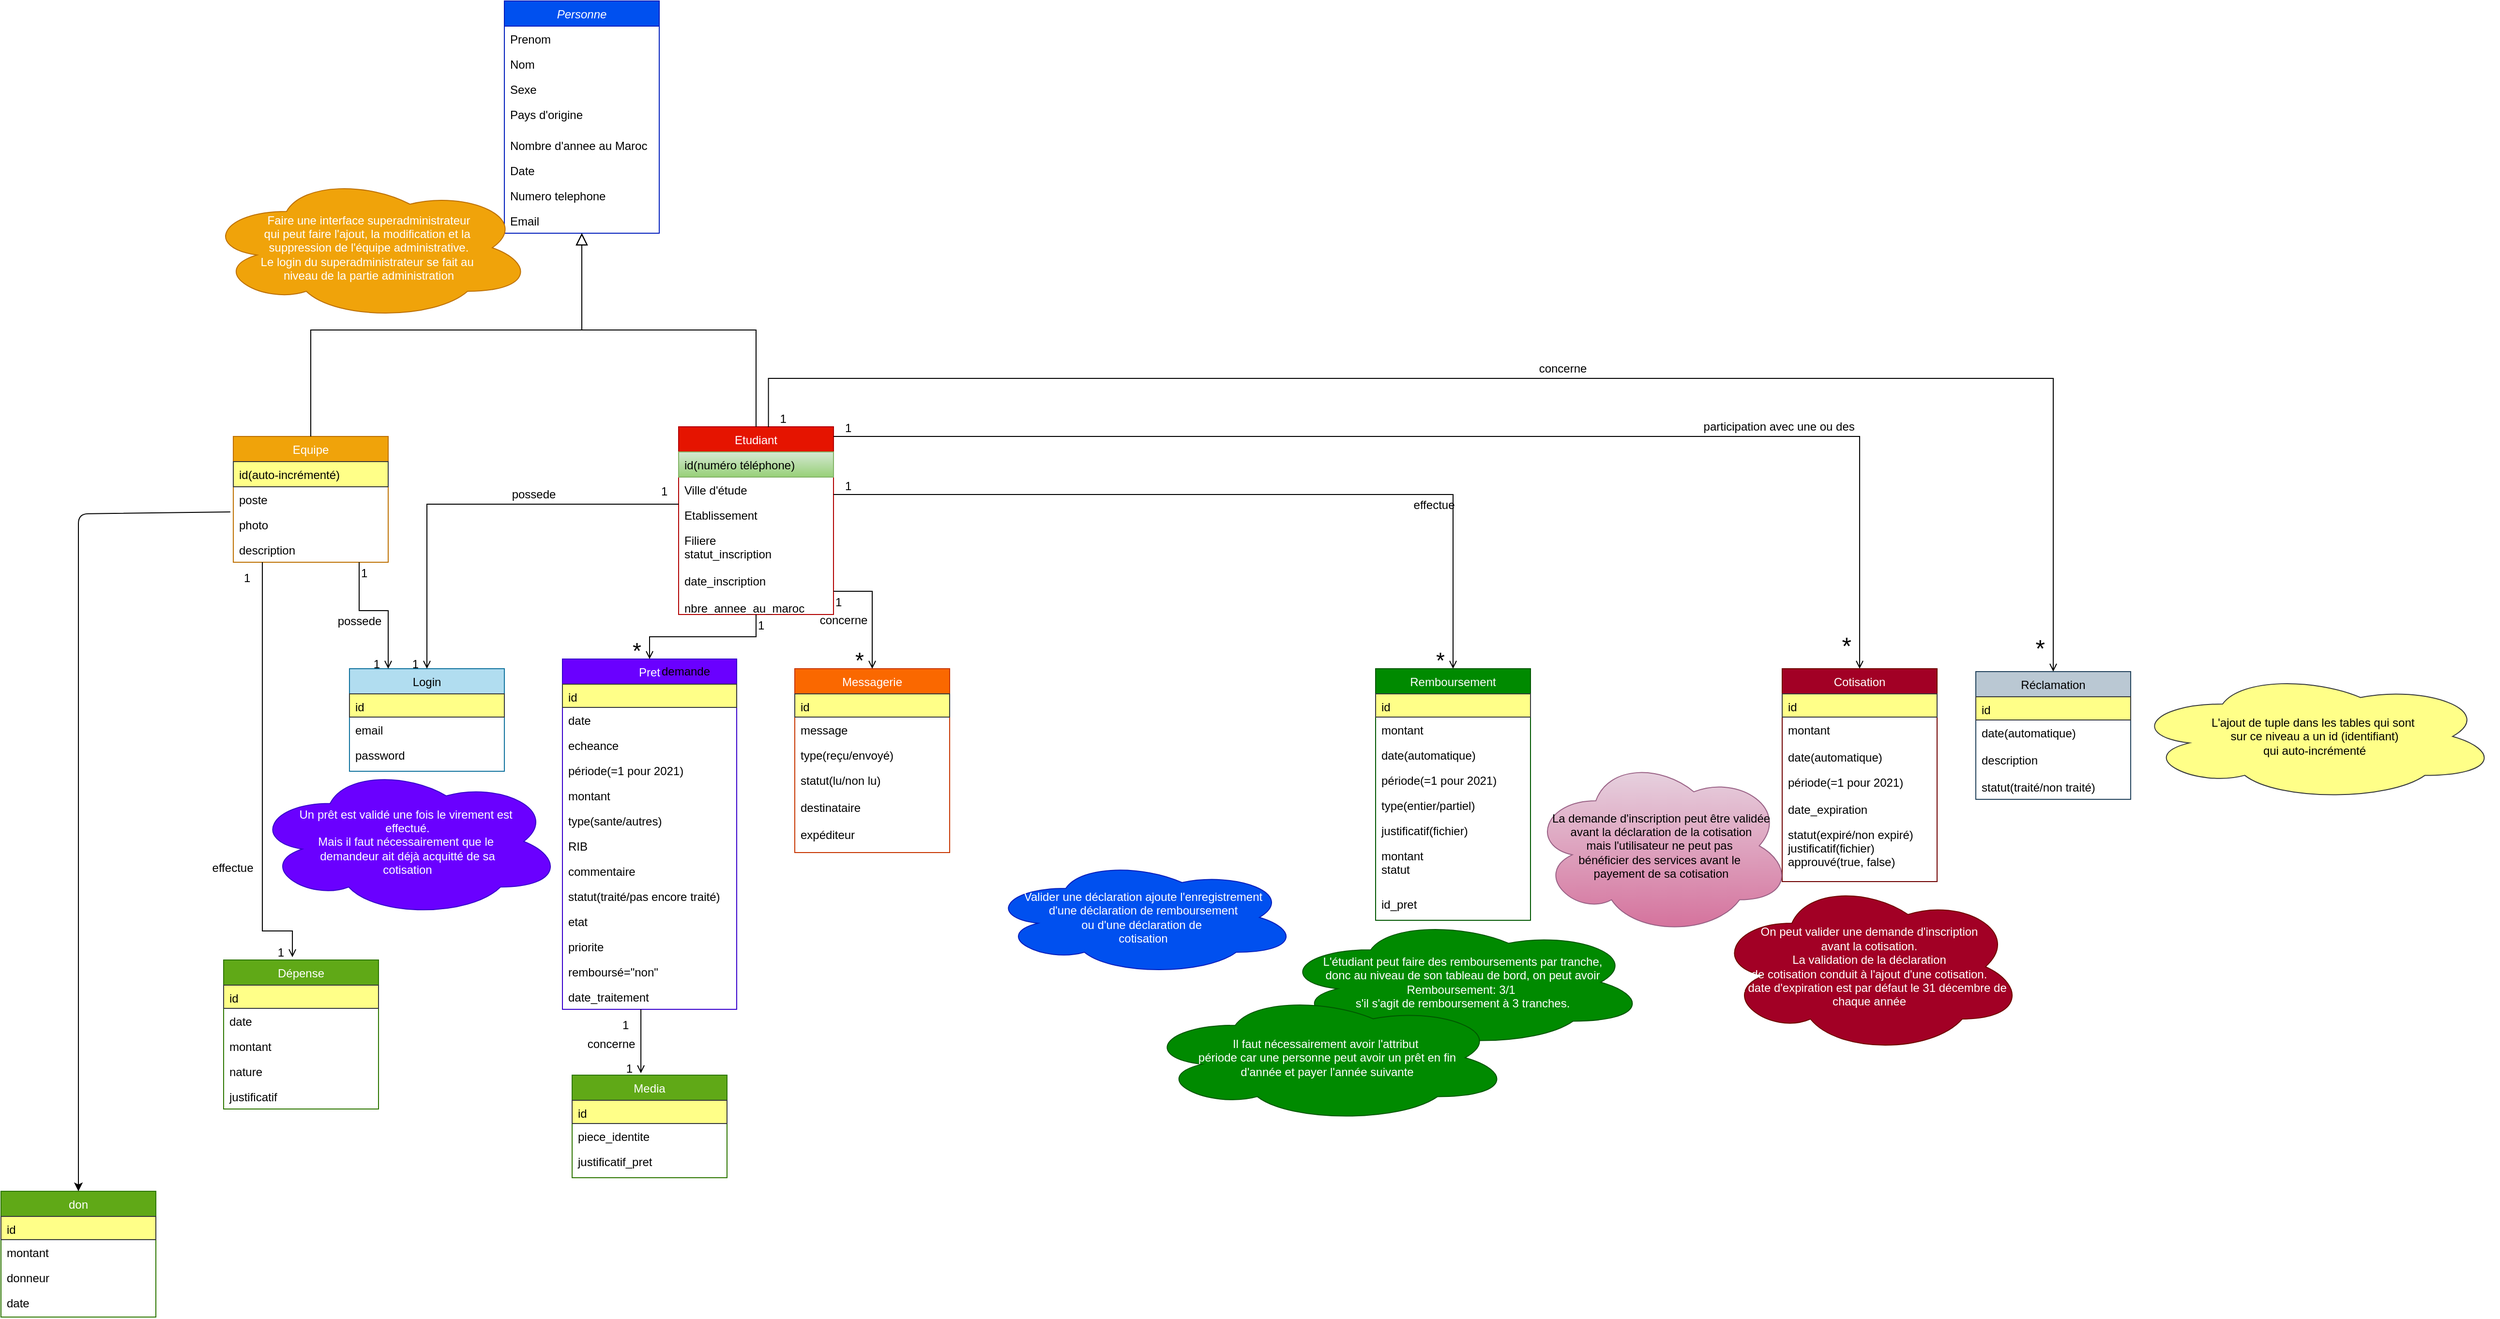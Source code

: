 <mxfile version="14.4.9" type="github" pages="2">
  <diagram id="C5RBs43oDa-KdzZeNtuy" name="Page-1">
    <mxGraphModel dx="3031" dy="1164" grid="1" gridSize="10" guides="1" tooltips="1" connect="1" arrows="1" fold="1" page="1" pageScale="1" pageWidth="827" pageHeight="1169" math="0" shadow="0">
      <root>
        <mxCell id="WIyWlLk6GJQsqaUBKTNV-0" />
        <mxCell id="WIyWlLk6GJQsqaUBKTNV-1" parent="WIyWlLk6GJQsqaUBKTNV-0" />
        <mxCell id="zkfFHV4jXpPFQw0GAbJ--0" value="Personne" style="swimlane;fontStyle=2;align=center;verticalAlign=top;childLayout=stackLayout;horizontal=1;startSize=26;horizontalStack=0;resizeParent=1;resizeLast=0;collapsible=1;marginBottom=0;rounded=0;shadow=0;strokeWidth=1;fillColor=#0050ef;strokeColor=#001DBC;fontColor=#ffffff;" parent="WIyWlLk6GJQsqaUBKTNV-1" vertex="1">
          <mxGeometry x="320" y="10" width="160" height="240" as="geometry">
            <mxRectangle x="230" y="140" width="160" height="26" as="alternateBounds" />
          </mxGeometry>
        </mxCell>
        <mxCell id="zkfFHV4jXpPFQw0GAbJ--1" value="Prenom" style="text;align=left;verticalAlign=top;spacingLeft=4;spacingRight=4;overflow=hidden;rotatable=0;points=[[0,0.5],[1,0.5]];portConstraint=eastwest;" parent="zkfFHV4jXpPFQw0GAbJ--0" vertex="1">
          <mxGeometry y="26" width="160" height="26" as="geometry" />
        </mxCell>
        <mxCell id="zkfFHV4jXpPFQw0GAbJ--2" value="Nom" style="text;align=left;verticalAlign=top;spacingLeft=4;spacingRight=4;overflow=hidden;rotatable=0;points=[[0,0.5],[1,0.5]];portConstraint=eastwest;rounded=0;shadow=0;html=0;" parent="zkfFHV4jXpPFQw0GAbJ--0" vertex="1">
          <mxGeometry y="52" width="160" height="26" as="geometry" />
        </mxCell>
        <mxCell id="Rp97zshGSxgJkGg2U5Pg-176" value="Sexe" style="text;align=left;verticalAlign=top;spacingLeft=4;spacingRight=4;overflow=hidden;rotatable=0;points=[[0,0.5],[1,0.5]];portConstraint=eastwest;rounded=0;shadow=0;html=0;" parent="zkfFHV4jXpPFQw0GAbJ--0" vertex="1">
          <mxGeometry y="78" width="160" height="26" as="geometry" />
        </mxCell>
        <mxCell id="zkfFHV4jXpPFQw0GAbJ--3" value="Pays d&#39;origine" style="text;align=left;verticalAlign=top;spacingLeft=4;spacingRight=4;overflow=hidden;rotatable=0;points=[[0,0.5],[1,0.5]];portConstraint=eastwest;rounded=0;shadow=0;html=0;" parent="zkfFHV4jXpPFQw0GAbJ--0" vertex="1">
          <mxGeometry y="104" width="160" height="32" as="geometry" />
        </mxCell>
        <mxCell id="Rp97zshGSxgJkGg2U5Pg-2" value="Nombre d&#39;annee au Maroc" style="text;align=left;verticalAlign=top;spacingLeft=4;spacingRight=4;overflow=hidden;rotatable=0;points=[[0,0.5],[1,0.5]];portConstraint=eastwest;rounded=0;shadow=0;html=0;" parent="zkfFHV4jXpPFQw0GAbJ--0" vertex="1">
          <mxGeometry y="136" width="160" height="26" as="geometry" />
        </mxCell>
        <mxCell id="Rp97zshGSxgJkGg2U5Pg-3" value="Date" style="text;align=left;verticalAlign=top;spacingLeft=4;spacingRight=4;overflow=hidden;rotatable=0;points=[[0,0.5],[1,0.5]];portConstraint=eastwest;rounded=0;shadow=0;html=0;" parent="zkfFHV4jXpPFQw0GAbJ--0" vertex="1">
          <mxGeometry y="162" width="160" height="26" as="geometry" />
        </mxCell>
        <mxCell id="Rp97zshGSxgJkGg2U5Pg-4" value="Numero telephone" style="text;align=left;verticalAlign=top;spacingLeft=4;spacingRight=4;overflow=hidden;rotatable=0;points=[[0,0.5],[1,0.5]];portConstraint=eastwest;rounded=0;shadow=0;html=0;" parent="zkfFHV4jXpPFQw0GAbJ--0" vertex="1">
          <mxGeometry y="188" width="160" height="26" as="geometry" />
        </mxCell>
        <mxCell id="Rp97zshGSxgJkGg2U5Pg-5" value="Email" style="text;align=left;verticalAlign=top;spacingLeft=4;spacingRight=4;overflow=hidden;rotatable=0;points=[[0,0.5],[1,0.5]];portConstraint=eastwest;rounded=0;shadow=0;html=0;" parent="zkfFHV4jXpPFQw0GAbJ--0" vertex="1">
          <mxGeometry y="214" width="160" height="26" as="geometry" />
        </mxCell>
        <mxCell id="zkfFHV4jXpPFQw0GAbJ--6" value="Etudiant" style="swimlane;fontStyle=0;align=center;verticalAlign=top;childLayout=stackLayout;horizontal=1;startSize=26;horizontalStack=0;resizeParent=1;resizeLast=0;collapsible=1;marginBottom=0;rounded=0;shadow=0;strokeWidth=1;fillColor=#e51400;strokeColor=#B20000;fontColor=#ffffff;" parent="WIyWlLk6GJQsqaUBKTNV-1" vertex="1">
          <mxGeometry x="500" y="450" width="160" height="194" as="geometry">
            <mxRectangle x="130" y="380" width="160" height="26" as="alternateBounds" />
          </mxGeometry>
        </mxCell>
        <mxCell id="zkfFHV4jXpPFQw0GAbJ--7" value="id(numéro téléphone)" style="text;align=left;verticalAlign=top;spacingLeft=4;spacingRight=4;overflow=hidden;rotatable=0;points=[[0,0.5],[1,0.5]];portConstraint=eastwest;fillColor=#d5e8d4;strokeColor=#82b366;gradientColor=#97d077;" parent="zkfFHV4jXpPFQw0GAbJ--6" vertex="1">
          <mxGeometry y="26" width="160" height="26" as="geometry" />
        </mxCell>
        <mxCell id="Rp97zshGSxgJkGg2U5Pg-125" value="Ville d&#39;étude" style="text;align=left;verticalAlign=top;spacingLeft=4;spacingRight=4;overflow=hidden;rotatable=0;points=[[0,0.5],[1,0.5]];portConstraint=eastwest;" parent="zkfFHV4jXpPFQw0GAbJ--6" vertex="1">
          <mxGeometry y="52" width="160" height="26" as="geometry" />
        </mxCell>
        <mxCell id="Rp97zshGSxgJkGg2U5Pg-126" value="Etablissement" style="text;align=left;verticalAlign=top;spacingLeft=4;spacingRight=4;overflow=hidden;rotatable=0;points=[[0,0.5],[1,0.5]];portConstraint=eastwest;" parent="zkfFHV4jXpPFQw0GAbJ--6" vertex="1">
          <mxGeometry y="78" width="160" height="26" as="geometry" />
        </mxCell>
        <mxCell id="Rp97zshGSxgJkGg2U5Pg-127" value="Filiere&#xa;statut_inscription &#xa;&#xa;date_inscription&#xa;&#xa;nbre_annee_au_maroc&#xa;" style="text;align=left;verticalAlign=top;spacingLeft=4;spacingRight=4;overflow=hidden;rotatable=0;points=[[0,0.5],[1,0.5]];portConstraint=eastwest;" parent="zkfFHV4jXpPFQw0GAbJ--6" vertex="1">
          <mxGeometry y="104" width="160" height="86" as="geometry" />
        </mxCell>
        <mxCell id="zkfFHV4jXpPFQw0GAbJ--12" value="" style="endArrow=block;endSize=10;endFill=0;shadow=0;strokeWidth=1;rounded=0;edgeStyle=elbowEdgeStyle;elbow=vertical;" parent="WIyWlLk6GJQsqaUBKTNV-1" source="zkfFHV4jXpPFQw0GAbJ--6" target="zkfFHV4jXpPFQw0GAbJ--0" edge="1">
          <mxGeometry width="160" relative="1" as="geometry">
            <mxPoint x="200" y="203" as="sourcePoint" />
            <mxPoint x="200" y="203" as="targetPoint" />
            <Array as="points">
              <mxPoint x="580" y="350" />
            </Array>
          </mxGeometry>
        </mxCell>
        <mxCell id="zkfFHV4jXpPFQw0GAbJ--13" value="Equipe" style="swimlane;fontStyle=0;align=center;verticalAlign=top;childLayout=stackLayout;horizontal=1;startSize=26;horizontalStack=0;resizeParent=1;resizeLast=0;collapsible=1;marginBottom=0;rounded=0;shadow=0;strokeWidth=1;fillColor=#f0a30a;strokeColor=#BD7000;fontColor=#ffffff;" parent="WIyWlLk6GJQsqaUBKTNV-1" vertex="1">
          <mxGeometry x="40" y="460" width="160" height="130" as="geometry">
            <mxRectangle x="340" y="380" width="170" height="26" as="alternateBounds" />
          </mxGeometry>
        </mxCell>
        <mxCell id="zkfFHV4jXpPFQw0GAbJ--14" value="id(auto-incrémenté)" style="text;align=left;verticalAlign=top;spacingLeft=4;spacingRight=4;overflow=hidden;rotatable=0;points=[[0,0.5],[1,0.5]];portConstraint=eastwest;fillColor=#ffff88;strokeColor=#36393d;" parent="zkfFHV4jXpPFQw0GAbJ--13" vertex="1">
          <mxGeometry y="26" width="160" height="26" as="geometry" />
        </mxCell>
        <mxCell id="Rp97zshGSxgJkGg2U5Pg-6" value="poste" style="text;align=left;verticalAlign=top;spacingLeft=4;spacingRight=4;overflow=hidden;rotatable=0;points=[[0,0.5],[1,0.5]];portConstraint=eastwest;" parent="zkfFHV4jXpPFQw0GAbJ--13" vertex="1">
          <mxGeometry y="52" width="160" height="26" as="geometry" />
        </mxCell>
        <mxCell id="Rp97zshGSxgJkGg2U5Pg-7" value="photo" style="text;align=left;verticalAlign=top;spacingLeft=4;spacingRight=4;overflow=hidden;rotatable=0;points=[[0,0.5],[1,0.5]];portConstraint=eastwest;" parent="zkfFHV4jXpPFQw0GAbJ--13" vertex="1">
          <mxGeometry y="78" width="160" height="26" as="geometry" />
        </mxCell>
        <mxCell id="Rp97zshGSxgJkGg2U5Pg-128" value="description" style="text;align=left;verticalAlign=top;spacingLeft=4;spacingRight=4;overflow=hidden;rotatable=0;points=[[0,0.5],[1,0.5]];portConstraint=eastwest;" parent="zkfFHV4jXpPFQw0GAbJ--13" vertex="1">
          <mxGeometry y="104" width="160" height="26" as="geometry" />
        </mxCell>
        <mxCell id="zkfFHV4jXpPFQw0GAbJ--16" value="" style="endArrow=block;endSize=10;endFill=0;shadow=0;strokeWidth=1;rounded=0;edgeStyle=elbowEdgeStyle;elbow=vertical;" parent="WIyWlLk6GJQsqaUBKTNV-1" source="zkfFHV4jXpPFQw0GAbJ--13" target="zkfFHV4jXpPFQw0GAbJ--0" edge="1">
          <mxGeometry width="160" relative="1" as="geometry">
            <mxPoint x="210" y="373" as="sourcePoint" />
            <mxPoint x="310" y="271" as="targetPoint" />
            <Array as="points">
              <mxPoint x="260" y="350" />
            </Array>
          </mxGeometry>
        </mxCell>
        <mxCell id="Rp97zshGSxgJkGg2U5Pg-19" value="" style="endArrow=open;shadow=0;strokeWidth=1;rounded=0;endFill=1;edgeStyle=elbowEdgeStyle;elbow=vertical;entryX=0.5;entryY=0;entryDx=0;entryDy=0;" parent="WIyWlLk6GJQsqaUBKTNV-1" source="zkfFHV4jXpPFQw0GAbJ--6" target="Rp97zshGSxgJkGg2U5Pg-23" edge="1">
          <mxGeometry x="0.5" y="41" relative="1" as="geometry">
            <mxPoint x="490" y="530" as="sourcePoint" />
            <mxPoint x="300" y="752" as="targetPoint" />
            <mxPoint x="-40" y="32" as="offset" />
            <Array as="points">
              <mxPoint x="1150" y="460" />
              <mxPoint x="1130" y="500" />
              <mxPoint x="1090" y="490" />
              <mxPoint x="840" y="460" />
              <mxPoint x="260" y="490" />
            </Array>
          </mxGeometry>
        </mxCell>
        <mxCell id="Rp97zshGSxgJkGg2U5Pg-20" value="1" style="resizable=0;align=left;verticalAlign=bottom;labelBackgroundColor=none;fontSize=12;" parent="Rp97zshGSxgJkGg2U5Pg-19" connectable="0" vertex="1">
          <mxGeometry x="-1" relative="1" as="geometry">
            <mxPoint x="10" as="offset" />
          </mxGeometry>
        </mxCell>
        <mxCell id="Rp97zshGSxgJkGg2U5Pg-21" value="*" style="resizable=0;align=right;verticalAlign=bottom;labelBackgroundColor=none;fontSize=25;" parent="Rp97zshGSxgJkGg2U5Pg-19" connectable="0" vertex="1">
          <mxGeometry x="1" relative="1" as="geometry">
            <mxPoint x="-7" y="-10.18" as="offset" />
          </mxGeometry>
        </mxCell>
        <mxCell id="Rp97zshGSxgJkGg2U5Pg-22" value="participation avec une ou des&amp;nbsp;" style="text;html=1;resizable=0;points=[];;align=center;verticalAlign=middle;labelBackgroundColor=none;rounded=0;shadow=0;strokeWidth=1;fontSize=12;" parent="Rp97zshGSxgJkGg2U5Pg-19" vertex="1" connectable="0">
          <mxGeometry x="0.5" y="49" relative="1" as="geometry">
            <mxPoint x="2.35" y="39" as="offset" />
          </mxGeometry>
        </mxCell>
        <mxCell id="Rp97zshGSxgJkGg2U5Pg-23" value="Cotisation" style="swimlane;fontStyle=0;align=center;verticalAlign=top;childLayout=stackLayout;horizontal=1;startSize=26;horizontalStack=0;resizeParent=1;resizeLast=0;collapsible=1;marginBottom=0;rounded=0;shadow=0;strokeWidth=1;fillColor=#a20025;strokeColor=#6F0000;fontColor=#ffffff;" parent="WIyWlLk6GJQsqaUBKTNV-1" vertex="1">
          <mxGeometry x="1640" y="700" width="160" height="220" as="geometry">
            <mxRectangle x="550" y="140" width="160" height="26" as="alternateBounds" />
          </mxGeometry>
        </mxCell>
        <mxCell id="Rp97zshGSxgJkGg2U5Pg-24" value="id" style="text;align=left;verticalAlign=top;spacingLeft=4;spacingRight=4;overflow=hidden;rotatable=0;points=[[0,0.5],[1,0.5]];portConstraint=eastwest;fillColor=#ffff88;strokeColor=#36393d;" parent="Rp97zshGSxgJkGg2U5Pg-23" vertex="1">
          <mxGeometry y="26" width="160" height="24" as="geometry" />
        </mxCell>
        <mxCell id="Rp97zshGSxgJkGg2U5Pg-25" value="montant" style="text;align=left;verticalAlign=top;spacingLeft=4;spacingRight=4;overflow=hidden;rotatable=0;points=[[0,0.5],[1,0.5]];portConstraint=eastwest;rounded=0;shadow=0;html=0;" parent="Rp97zshGSxgJkGg2U5Pg-23" vertex="1">
          <mxGeometry y="50" width="160" height="28" as="geometry" />
        </mxCell>
        <mxCell id="Rp97zshGSxgJkGg2U5Pg-26" value="date(automatique)" style="text;align=left;verticalAlign=top;spacingLeft=4;spacingRight=4;overflow=hidden;rotatable=0;points=[[0,0.5],[1,0.5]];portConstraint=eastwest;rounded=0;shadow=0;html=0;" parent="Rp97zshGSxgJkGg2U5Pg-23" vertex="1">
          <mxGeometry y="78" width="160" height="26" as="geometry" />
        </mxCell>
        <mxCell id="gZfIjVhXjQnh9mJ3TvMT-6" value="période(=1 pour 2021)&#xa;" style="text;align=left;verticalAlign=top;spacingLeft=4;spacingRight=4;overflow=hidden;rotatable=0;points=[[0,0.5],[1,0.5]];portConstraint=eastwest;rounded=0;shadow=0;html=0;" parent="Rp97zshGSxgJkGg2U5Pg-23" vertex="1">
          <mxGeometry y="104" width="160" height="28" as="geometry" />
        </mxCell>
        <mxCell id="Rp97zshGSxgJkGg2U5Pg-27" value="date_expiration" style="text;align=left;verticalAlign=top;spacingLeft=4;spacingRight=4;overflow=hidden;rotatable=0;points=[[0,0.5],[1,0.5]];portConstraint=eastwest;rounded=0;shadow=0;html=0;" parent="Rp97zshGSxgJkGg2U5Pg-23" vertex="1">
          <mxGeometry y="132" width="160" height="26" as="geometry" />
        </mxCell>
        <mxCell id="Rp97zshGSxgJkGg2U5Pg-147" value="statut(expiré/non expiré)&#xa;justificatif(fichier)&#xa;approuvé(true, false)" style="text;align=left;verticalAlign=top;spacingLeft=4;spacingRight=4;overflow=hidden;rotatable=0;points=[[0,0.5],[1,0.5]];portConstraint=eastwest;rounded=0;shadow=0;html=0;" parent="Rp97zshGSxgJkGg2U5Pg-23" vertex="1">
          <mxGeometry y="158" width="160" height="62" as="geometry" />
        </mxCell>
        <mxCell id="Rp97zshGSxgJkGg2U5Pg-42" value="Pret" style="swimlane;fontStyle=0;align=center;verticalAlign=top;childLayout=stackLayout;horizontal=1;startSize=26;horizontalStack=0;resizeParent=1;resizeLast=0;collapsible=1;marginBottom=0;rounded=0;shadow=0;strokeWidth=1;fillColor=#6a00ff;strokeColor=#3700CC;fontColor=#ffffff;" parent="WIyWlLk6GJQsqaUBKTNV-1" vertex="1">
          <mxGeometry x="380" y="690" width="180" height="362" as="geometry">
            <mxRectangle x="550" y="140" width="160" height="26" as="alternateBounds" />
          </mxGeometry>
        </mxCell>
        <mxCell id="Rp97zshGSxgJkGg2U5Pg-43" value="id" style="text;align=left;verticalAlign=top;spacingLeft=4;spacingRight=4;overflow=hidden;rotatable=0;points=[[0,0.5],[1,0.5]];portConstraint=eastwest;fillColor=#ffff88;strokeColor=#36393d;" parent="Rp97zshGSxgJkGg2U5Pg-42" vertex="1">
          <mxGeometry y="26" width="180" height="24" as="geometry" />
        </mxCell>
        <mxCell id="Rp97zshGSxgJkGg2U5Pg-44" value="date" style="text;align=left;verticalAlign=top;spacingLeft=4;spacingRight=4;overflow=hidden;rotatable=0;points=[[0,0.5],[1,0.5]];portConstraint=eastwest;rounded=0;shadow=0;html=0;" parent="Rp97zshGSxgJkGg2U5Pg-42" vertex="1">
          <mxGeometry y="50" width="180" height="26" as="geometry" />
        </mxCell>
        <mxCell id="Rp97zshGSxgJkGg2U5Pg-45" value="echeance" style="text;align=left;verticalAlign=top;spacingLeft=4;spacingRight=4;overflow=hidden;rotatable=0;points=[[0,0.5],[1,0.5]];portConstraint=eastwest;rounded=0;shadow=0;html=0;" parent="Rp97zshGSxgJkGg2U5Pg-42" vertex="1">
          <mxGeometry y="76" width="180" height="26" as="geometry" />
        </mxCell>
        <mxCell id="gZfIjVhXjQnh9mJ3TvMT-7" value="période(=1 pour 2021)" style="text;align=left;verticalAlign=top;spacingLeft=4;spacingRight=4;overflow=hidden;rotatable=0;points=[[0,0.5],[1,0.5]];portConstraint=eastwest;rounded=0;shadow=0;html=0;" parent="Rp97zshGSxgJkGg2U5Pg-42" vertex="1">
          <mxGeometry y="102" width="180" height="26" as="geometry" />
        </mxCell>
        <mxCell id="Rp97zshGSxgJkGg2U5Pg-46" value="montant" style="text;align=left;verticalAlign=top;spacingLeft=4;spacingRight=4;overflow=hidden;rotatable=0;points=[[0,0.5],[1,0.5]];portConstraint=eastwest;rounded=0;shadow=0;html=0;" parent="Rp97zshGSxgJkGg2U5Pg-42" vertex="1">
          <mxGeometry y="128" width="180" height="26" as="geometry" />
        </mxCell>
        <mxCell id="Rp97zshGSxgJkGg2U5Pg-61" value="type(sante/autres)" style="text;align=left;verticalAlign=top;spacingLeft=4;spacingRight=4;overflow=hidden;rotatable=0;points=[[0,0.5],[1,0.5]];portConstraint=eastwest;rounded=0;shadow=0;html=0;" parent="Rp97zshGSxgJkGg2U5Pg-42" vertex="1">
          <mxGeometry y="154" width="180" height="26" as="geometry" />
        </mxCell>
        <mxCell id="Rp97zshGSxgJkGg2U5Pg-62" value="RIB" style="text;align=left;verticalAlign=top;spacingLeft=4;spacingRight=4;overflow=hidden;rotatable=0;points=[[0,0.5],[1,0.5]];portConstraint=eastwest;rounded=0;shadow=0;html=0;" parent="Rp97zshGSxgJkGg2U5Pg-42" vertex="1">
          <mxGeometry y="180" width="180" height="26" as="geometry" />
        </mxCell>
        <mxCell id="Rp97zshGSxgJkGg2U5Pg-63" value="commentaire" style="text;align=left;verticalAlign=top;spacingLeft=4;spacingRight=4;overflow=hidden;rotatable=0;points=[[0,0.5],[1,0.5]];portConstraint=eastwest;rounded=0;shadow=0;html=0;" parent="Rp97zshGSxgJkGg2U5Pg-42" vertex="1">
          <mxGeometry y="206" width="180" height="26" as="geometry" />
        </mxCell>
        <mxCell id="Rp97zshGSxgJkGg2U5Pg-65" value="statut(traité/pas encore traité)" style="text;align=left;verticalAlign=top;spacingLeft=4;spacingRight=4;overflow=hidden;rotatable=0;points=[[0,0.5],[1,0.5]];portConstraint=eastwest;rounded=0;shadow=0;html=0;" parent="Rp97zshGSxgJkGg2U5Pg-42" vertex="1">
          <mxGeometry y="232" width="180" height="26" as="geometry" />
        </mxCell>
        <mxCell id="zUReEBaiGzOVDlKuCkMj-0" value="etat" style="text;align=left;verticalAlign=top;spacingLeft=4;spacingRight=4;overflow=hidden;rotatable=0;points=[[0,0.5],[1,0.5]];portConstraint=eastwest;rounded=0;shadow=0;html=0;" parent="Rp97zshGSxgJkGg2U5Pg-42" vertex="1">
          <mxGeometry y="258" width="180" height="26" as="geometry" />
        </mxCell>
        <mxCell id="zUReEBaiGzOVDlKuCkMj-1" value="priorite" style="text;align=left;verticalAlign=top;spacingLeft=4;spacingRight=4;overflow=hidden;rotatable=0;points=[[0,0.5],[1,0.5]];portConstraint=eastwest;rounded=0;shadow=0;html=0;" parent="Rp97zshGSxgJkGg2U5Pg-42" vertex="1">
          <mxGeometry y="284" width="180" height="26" as="geometry" />
        </mxCell>
        <mxCell id="zUReEBaiGzOVDlKuCkMj-2" value="remboursé=&quot;non&quot;" style="text;align=left;verticalAlign=top;spacingLeft=4;spacingRight=4;overflow=hidden;rotatable=0;points=[[0,0.5],[1,0.5]];portConstraint=eastwest;rounded=0;shadow=0;html=0;" parent="Rp97zshGSxgJkGg2U5Pg-42" vertex="1">
          <mxGeometry y="310" width="180" height="26" as="geometry" />
        </mxCell>
        <mxCell id="zUReEBaiGzOVDlKuCkMj-3" value="date_traitement" style="text;align=left;verticalAlign=top;spacingLeft=4;spacingRight=4;overflow=hidden;rotatable=0;points=[[0,0.5],[1,0.5]];portConstraint=eastwest;rounded=0;shadow=0;html=0;" parent="Rp97zshGSxgJkGg2U5Pg-42" vertex="1">
          <mxGeometry y="336" width="180" height="26" as="geometry" />
        </mxCell>
        <mxCell id="Rp97zshGSxgJkGg2U5Pg-47" value="" style="endArrow=open;shadow=0;strokeWidth=1;rounded=0;endFill=1;edgeStyle=elbowEdgeStyle;elbow=vertical;entryX=0.5;entryY=0;entryDx=0;entryDy=0;" parent="WIyWlLk6GJQsqaUBKTNV-1" source="zkfFHV4jXpPFQw0GAbJ--6" target="Rp97zshGSxgJkGg2U5Pg-42" edge="1">
          <mxGeometry x="0.5" y="41" relative="1" as="geometry">
            <mxPoint x="520" y="530" as="sourcePoint" />
            <mxPoint x="550" y="752" as="targetPoint" />
            <mxPoint x="-40" y="32" as="offset" />
          </mxGeometry>
        </mxCell>
        <mxCell id="Rp97zshGSxgJkGg2U5Pg-48" value="1" style="resizable=0;align=left;verticalAlign=bottom;labelBackgroundColor=none;fontSize=12;" parent="Rp97zshGSxgJkGg2U5Pg-47" connectable="0" vertex="1">
          <mxGeometry x="-1" relative="1" as="geometry">
            <mxPoint y="20" as="offset" />
          </mxGeometry>
        </mxCell>
        <mxCell id="Rp97zshGSxgJkGg2U5Pg-49" value="*" style="resizable=0;align=right;verticalAlign=bottom;labelBackgroundColor=none;fontSize=23;" parent="Rp97zshGSxgJkGg2U5Pg-47" connectable="0" vertex="1">
          <mxGeometry x="1" relative="1" as="geometry">
            <mxPoint x="-7" y="4" as="offset" />
          </mxGeometry>
        </mxCell>
        <mxCell id="Rp97zshGSxgJkGg2U5Pg-50" value="demande" style="text;html=1;resizable=0;points=[];;align=center;verticalAlign=middle;labelBackgroundColor=none;rounded=0;shadow=0;strokeWidth=1;fontSize=12;" parent="Rp97zshGSxgJkGg2U5Pg-47" vertex="1" connectable="0">
          <mxGeometry x="0.5" y="49" relative="1" as="geometry">
            <mxPoint x="21" y="-12.94" as="offset" />
          </mxGeometry>
        </mxCell>
        <mxCell id="Rp97zshGSxgJkGg2U5Pg-51" value="Login" style="swimlane;fontStyle=0;align=center;verticalAlign=top;childLayout=stackLayout;horizontal=1;startSize=26;horizontalStack=0;resizeParent=1;resizeLast=0;collapsible=1;marginBottom=0;rounded=0;shadow=0;strokeWidth=1;fillColor=#b1ddf0;strokeColor=#10739e;" parent="WIyWlLk6GJQsqaUBKTNV-1" vertex="1">
          <mxGeometry x="160" y="700" width="160" height="106" as="geometry">
            <mxRectangle x="550" y="140" width="160" height="26" as="alternateBounds" />
          </mxGeometry>
        </mxCell>
        <mxCell id="Rp97zshGSxgJkGg2U5Pg-52" value="id" style="text;align=left;verticalAlign=top;spacingLeft=4;spacingRight=4;overflow=hidden;rotatable=0;points=[[0,0.5],[1,0.5]];portConstraint=eastwest;fillColor=#ffff88;strokeColor=#36393d;" parent="Rp97zshGSxgJkGg2U5Pg-51" vertex="1">
          <mxGeometry y="26" width="160" height="24" as="geometry" />
        </mxCell>
        <mxCell id="Rp97zshGSxgJkGg2U5Pg-53" value="email" style="text;align=left;verticalAlign=top;spacingLeft=4;spacingRight=4;overflow=hidden;rotatable=0;points=[[0,0.5],[1,0.5]];portConstraint=eastwest;rounded=0;shadow=0;html=0;" parent="Rp97zshGSxgJkGg2U5Pg-51" vertex="1">
          <mxGeometry y="50" width="160" height="26" as="geometry" />
        </mxCell>
        <mxCell id="Rp97zshGSxgJkGg2U5Pg-54" value="password" style="text;align=left;verticalAlign=top;spacingLeft=4;spacingRight=4;overflow=hidden;rotatable=0;points=[[0,0.5],[1,0.5]];portConstraint=eastwest;rounded=0;shadow=0;html=0;" parent="Rp97zshGSxgJkGg2U5Pg-51" vertex="1">
          <mxGeometry y="76" width="160" height="26" as="geometry" />
        </mxCell>
        <mxCell id="Rp97zshGSxgJkGg2U5Pg-56" value="" style="endArrow=open;shadow=0;strokeWidth=1;rounded=0;endFill=1;edgeStyle=elbowEdgeStyle;elbow=vertical;entryX=0.5;entryY=0;entryDx=0;entryDy=0;" parent="WIyWlLk6GJQsqaUBKTNV-1" source="zkfFHV4jXpPFQw0GAbJ--6" target="Rp97zshGSxgJkGg2U5Pg-51" edge="1">
          <mxGeometry x="0.5" y="41" relative="1" as="geometry">
            <mxPoint x="590" y="494.5" as="sourcePoint" />
            <mxPoint x="970" y="450" as="targetPoint" />
            <mxPoint x="-40" y="32" as="offset" />
            <Array as="points">
              <mxPoint x="310" y="530" />
              <mxPoint x="670" y="490" />
              <mxPoint x="660" y="490" />
            </Array>
          </mxGeometry>
        </mxCell>
        <mxCell id="Rp97zshGSxgJkGg2U5Pg-57" value="1" style="resizable=0;align=left;verticalAlign=bottom;labelBackgroundColor=none;fontSize=12;" parent="Rp97zshGSxgJkGg2U5Pg-56" connectable="0" vertex="1">
          <mxGeometry x="-1" relative="1" as="geometry">
            <mxPoint x="-20" y="-4.5" as="offset" />
          </mxGeometry>
        </mxCell>
        <mxCell id="Rp97zshGSxgJkGg2U5Pg-58" value="1" style="resizable=0;align=right;verticalAlign=bottom;labelBackgroundColor=none;fontSize=12;" parent="Rp97zshGSxgJkGg2U5Pg-56" connectable="0" vertex="1">
          <mxGeometry x="1" relative="1" as="geometry">
            <mxPoint x="-7" y="4" as="offset" />
          </mxGeometry>
        </mxCell>
        <mxCell id="Rp97zshGSxgJkGg2U5Pg-129" value="possede" style="text;html=1;resizable=0;points=[];;align=center;verticalAlign=middle;labelBackgroundColor=none;rounded=0;shadow=0;strokeWidth=1;fontSize=12;" parent="Rp97zshGSxgJkGg2U5Pg-56" vertex="1" connectable="0">
          <mxGeometry x="0.5" y="49" relative="1" as="geometry">
            <mxPoint x="61" y="-73" as="offset" />
          </mxGeometry>
        </mxCell>
        <mxCell id="Rp97zshGSxgJkGg2U5Pg-66" value="Media" style="swimlane;fontStyle=0;align=center;verticalAlign=top;childLayout=stackLayout;horizontal=1;startSize=26;horizontalStack=0;resizeParent=1;resizeLast=0;collapsible=1;marginBottom=0;rounded=0;shadow=0;strokeWidth=1;fillColor=#60a917;strokeColor=#2D7600;fontColor=#ffffff;" parent="WIyWlLk6GJQsqaUBKTNV-1" vertex="1">
          <mxGeometry x="390" y="1120" width="160" height="106" as="geometry">
            <mxRectangle x="550" y="140" width="160" height="26" as="alternateBounds" />
          </mxGeometry>
        </mxCell>
        <mxCell id="Rp97zshGSxgJkGg2U5Pg-67" value="id" style="text;align=left;verticalAlign=top;spacingLeft=4;spacingRight=4;overflow=hidden;rotatable=0;points=[[0,0.5],[1,0.5]];portConstraint=eastwest;fillColor=#ffff88;strokeColor=#36393d;" parent="Rp97zshGSxgJkGg2U5Pg-66" vertex="1">
          <mxGeometry y="26" width="160" height="24" as="geometry" />
        </mxCell>
        <mxCell id="Rp97zshGSxgJkGg2U5Pg-68" value="piece_identite" style="text;align=left;verticalAlign=top;spacingLeft=4;spacingRight=4;overflow=hidden;rotatable=0;points=[[0,0.5],[1,0.5]];portConstraint=eastwest;rounded=0;shadow=0;html=0;" parent="Rp97zshGSxgJkGg2U5Pg-66" vertex="1">
          <mxGeometry y="50" width="160" height="26" as="geometry" />
        </mxCell>
        <mxCell id="Rp97zshGSxgJkGg2U5Pg-69" value="justificatif_pret" style="text;align=left;verticalAlign=top;spacingLeft=4;spacingRight=4;overflow=hidden;rotatable=0;points=[[0,0.5],[1,0.5]];portConstraint=eastwest;rounded=0;shadow=0;html=0;" parent="Rp97zshGSxgJkGg2U5Pg-66" vertex="1">
          <mxGeometry y="76" width="160" height="26" as="geometry" />
        </mxCell>
        <mxCell id="Rp97zshGSxgJkGg2U5Pg-70" value="" style="endArrow=open;shadow=0;strokeWidth=1;rounded=0;endFill=1;edgeStyle=elbowEdgeStyle;elbow=vertical;entryX=0.444;entryY=-0.019;entryDx=0;entryDy=0;entryPerimeter=0;" parent="WIyWlLk6GJQsqaUBKTNV-1" source="Rp97zshGSxgJkGg2U5Pg-42" target="Rp97zshGSxgJkGg2U5Pg-66" edge="1">
          <mxGeometry x="0.5" y="41" relative="1" as="geometry">
            <mxPoint x="471" y="970" as="sourcePoint" />
            <mxPoint x="620" y="1060" as="targetPoint" />
            <mxPoint x="-40" y="32" as="offset" />
            <Array as="points">
              <mxPoint x="471" y="1010" />
              <mxPoint x="470" y="990" />
              <mxPoint x="570" y="1180" />
            </Array>
          </mxGeometry>
        </mxCell>
        <mxCell id="Rp97zshGSxgJkGg2U5Pg-71" value="1" style="resizable=0;align=left;verticalAlign=bottom;labelBackgroundColor=none;fontSize=12;" parent="Rp97zshGSxgJkGg2U5Pg-70" connectable="0" vertex="1">
          <mxGeometry x="-1" relative="1" as="geometry">
            <mxPoint x="-21" y="25" as="offset" />
          </mxGeometry>
        </mxCell>
        <mxCell id="Rp97zshGSxgJkGg2U5Pg-72" value="1" style="resizable=0;align=right;verticalAlign=bottom;labelBackgroundColor=none;fontSize=12;" parent="Rp97zshGSxgJkGg2U5Pg-70" connectable="0" vertex="1">
          <mxGeometry x="1" relative="1" as="geometry">
            <mxPoint x="-7" y="4" as="offset" />
          </mxGeometry>
        </mxCell>
        <mxCell id="Rp97zshGSxgJkGg2U5Pg-73" value="concerne" style="text;html=1;resizable=0;points=[];;align=center;verticalAlign=middle;labelBackgroundColor=none;rounded=0;shadow=0;strokeWidth=1;fontSize=12;" parent="Rp97zshGSxgJkGg2U5Pg-70" vertex="1" connectable="0">
          <mxGeometry x="0.5" y="49" relative="1" as="geometry">
            <mxPoint x="-80.04" y="-14.04" as="offset" />
          </mxGeometry>
        </mxCell>
        <mxCell id="Rp97zshGSxgJkGg2U5Pg-84" value="Messagerie" style="swimlane;fontStyle=0;align=center;verticalAlign=top;childLayout=stackLayout;horizontal=1;startSize=26;horizontalStack=0;resizeParent=1;resizeLast=0;collapsible=1;marginBottom=0;rounded=0;shadow=0;strokeWidth=1;fillColor=#fa6800;strokeColor=#C73500;fontColor=#ffffff;" parent="WIyWlLk6GJQsqaUBKTNV-1" vertex="1">
          <mxGeometry x="620" y="700" width="160" height="190" as="geometry">
            <mxRectangle x="550" y="140" width="160" height="26" as="alternateBounds" />
          </mxGeometry>
        </mxCell>
        <mxCell id="Rp97zshGSxgJkGg2U5Pg-85" value="id" style="text;align=left;verticalAlign=top;spacingLeft=4;spacingRight=4;overflow=hidden;rotatable=0;points=[[0,0.5],[1,0.5]];portConstraint=eastwest;fillColor=#ffff88;strokeColor=#36393d;" parent="Rp97zshGSxgJkGg2U5Pg-84" vertex="1">
          <mxGeometry y="26" width="160" height="24" as="geometry" />
        </mxCell>
        <mxCell id="Rp97zshGSxgJkGg2U5Pg-87" value="message" style="text;align=left;verticalAlign=top;spacingLeft=4;spacingRight=4;overflow=hidden;rotatable=0;points=[[0,0.5],[1,0.5]];portConstraint=eastwest;rounded=0;shadow=0;html=0;" parent="Rp97zshGSxgJkGg2U5Pg-84" vertex="1">
          <mxGeometry y="50" width="160" height="26" as="geometry" />
        </mxCell>
        <mxCell id="Rp97zshGSxgJkGg2U5Pg-88" value="type(reçu/envoyé)" style="text;align=left;verticalAlign=top;spacingLeft=4;spacingRight=4;overflow=hidden;rotatable=0;points=[[0,0.5],[1,0.5]];portConstraint=eastwest;rounded=0;shadow=0;html=0;" parent="Rp97zshGSxgJkGg2U5Pg-84" vertex="1">
          <mxGeometry y="76" width="160" height="26" as="geometry" />
        </mxCell>
        <mxCell id="Rp97zshGSxgJkGg2U5Pg-89" value="statut(lu/non lu)" style="text;align=left;verticalAlign=top;spacingLeft=4;spacingRight=4;overflow=hidden;rotatable=0;points=[[0,0.5],[1,0.5]];portConstraint=eastwest;rounded=0;shadow=0;html=0;" parent="Rp97zshGSxgJkGg2U5Pg-84" vertex="1">
          <mxGeometry y="102" width="160" height="28" as="geometry" />
        </mxCell>
        <mxCell id="CmLlIv_aRd70BPmKy3T8-8" value="destinataire" style="text;align=left;verticalAlign=top;spacingLeft=4;spacingRight=4;overflow=hidden;rotatable=0;points=[[0,0.5],[1,0.5]];portConstraint=eastwest;rounded=0;shadow=0;html=0;" parent="Rp97zshGSxgJkGg2U5Pg-84" vertex="1">
          <mxGeometry y="130" width="160" height="28" as="geometry" />
        </mxCell>
        <mxCell id="CmLlIv_aRd70BPmKy3T8-9" value="expéditeur" style="text;align=left;verticalAlign=top;spacingLeft=4;spacingRight=4;overflow=hidden;rotatable=0;points=[[0,0.5],[1,0.5]];portConstraint=eastwest;rounded=0;shadow=0;html=0;" parent="Rp97zshGSxgJkGg2U5Pg-84" vertex="1">
          <mxGeometry y="158" width="160" height="28" as="geometry" />
        </mxCell>
        <mxCell id="Rp97zshGSxgJkGg2U5Pg-90" value="" style="endArrow=open;shadow=0;strokeWidth=1;rounded=0;endFill=1;edgeStyle=elbowEdgeStyle;elbow=vertical;entryX=0.5;entryY=0;entryDx=0;entryDy=0;" parent="WIyWlLk6GJQsqaUBKTNV-1" source="zkfFHV4jXpPFQw0GAbJ--6" target="Rp97zshGSxgJkGg2U5Pg-84" edge="1">
          <mxGeometry x="0.5" y="41" relative="1" as="geometry">
            <mxPoint x="630" y="600" as="sourcePoint" />
            <mxPoint x="580" y="862" as="targetPoint" />
            <mxPoint x="-40" y="32" as="offset" />
            <Array as="points">
              <mxPoint x="620" y="620" />
            </Array>
          </mxGeometry>
        </mxCell>
        <mxCell id="Rp97zshGSxgJkGg2U5Pg-91" value="1" style="resizable=0;align=left;verticalAlign=bottom;labelBackgroundColor=none;fontSize=12;" parent="Rp97zshGSxgJkGg2U5Pg-90" connectable="0" vertex="1">
          <mxGeometry x="-1" relative="1" as="geometry">
            <mxPoint y="20" as="offset" />
          </mxGeometry>
        </mxCell>
        <mxCell id="Rp97zshGSxgJkGg2U5Pg-92" value="*" style="resizable=0;align=right;verticalAlign=bottom;labelBackgroundColor=none;fontSize=23;" parent="Rp97zshGSxgJkGg2U5Pg-90" connectable="0" vertex="1">
          <mxGeometry x="1" relative="1" as="geometry">
            <mxPoint x="-7" y="4" as="offset" />
          </mxGeometry>
        </mxCell>
        <mxCell id="Rp97zshGSxgJkGg2U5Pg-93" value="concerne" style="text;html=1;resizable=0;points=[];;align=center;verticalAlign=middle;labelBackgroundColor=none;rounded=0;shadow=0;strokeWidth=1;fontSize=12;" parent="Rp97zshGSxgJkGg2U5Pg-90" vertex="1" connectable="0">
          <mxGeometry x="0.5" y="49" relative="1" as="geometry">
            <mxPoint x="-79" y="-20.59" as="offset" />
          </mxGeometry>
        </mxCell>
        <mxCell id="Rp97zshGSxgJkGg2U5Pg-95" value="L&#39;étudiant peut faire des remboursements par tranche,&lt;br&gt;donc au niveau de son tableau de bord, on peut avoir&lt;br&gt;Remboursement: 3/1&amp;nbsp;&lt;br&gt;s&#39;il s&#39;agit de remboursement à 3 tranches." style="ellipse;shape=cloud;whiteSpace=wrap;html=1;fillColor=#008a00;strokeColor=#005700;fontColor=#ffffff;" parent="WIyWlLk6GJQsqaUBKTNV-1" vertex="1">
          <mxGeometry x="1120" y="957" width="380" height="134" as="geometry" />
        </mxCell>
        <mxCell id="Rp97zshGSxgJkGg2U5Pg-103" value="Remboursement" style="swimlane;fontStyle=0;align=center;verticalAlign=top;childLayout=stackLayout;horizontal=1;startSize=26;horizontalStack=0;resizeParent=1;resizeLast=0;collapsible=1;marginBottom=0;rounded=0;shadow=0;strokeWidth=1;fillColor=#008a00;strokeColor=#005700;fontColor=#ffffff;" parent="WIyWlLk6GJQsqaUBKTNV-1" vertex="1">
          <mxGeometry x="1220" y="700" width="160" height="260" as="geometry">
            <mxRectangle x="550" y="140" width="160" height="26" as="alternateBounds" />
          </mxGeometry>
        </mxCell>
        <mxCell id="Rp97zshGSxgJkGg2U5Pg-104" value="id" style="text;align=left;verticalAlign=top;spacingLeft=4;spacingRight=4;overflow=hidden;rotatable=0;points=[[0,0.5],[1,0.5]];portConstraint=eastwest;fillColor=#ffff88;strokeColor=#36393d;" parent="Rp97zshGSxgJkGg2U5Pg-103" vertex="1">
          <mxGeometry y="26" width="160" height="24" as="geometry" />
        </mxCell>
        <mxCell id="Rp97zshGSxgJkGg2U5Pg-105" value="montant" style="text;align=left;verticalAlign=top;spacingLeft=4;spacingRight=4;overflow=hidden;rotatable=0;points=[[0,0.5],[1,0.5]];portConstraint=eastwest;rounded=0;shadow=0;html=0;" parent="Rp97zshGSxgJkGg2U5Pg-103" vertex="1">
          <mxGeometry y="50" width="160" height="26" as="geometry" />
        </mxCell>
        <mxCell id="Rp97zshGSxgJkGg2U5Pg-106" value="date(automatique)" style="text;align=left;verticalAlign=top;spacingLeft=4;spacingRight=4;overflow=hidden;rotatable=0;points=[[0,0.5],[1,0.5]];portConstraint=eastwest;rounded=0;shadow=0;html=0;" parent="Rp97zshGSxgJkGg2U5Pg-103" vertex="1">
          <mxGeometry y="76" width="160" height="26" as="geometry" />
        </mxCell>
        <mxCell id="gZfIjVhXjQnh9mJ3TvMT-5" value="période(=1 pour 2021)" style="text;align=left;verticalAlign=top;spacingLeft=4;spacingRight=4;overflow=hidden;rotatable=0;points=[[0,0.5],[1,0.5]];portConstraint=eastwest;rounded=0;shadow=0;html=0;" parent="Rp97zshGSxgJkGg2U5Pg-103" vertex="1">
          <mxGeometry y="102" width="160" height="26" as="geometry" />
        </mxCell>
        <mxCell id="Rp97zshGSxgJkGg2U5Pg-107" value="type(entier/partiel)" style="text;align=left;verticalAlign=top;spacingLeft=4;spacingRight=4;overflow=hidden;rotatable=0;points=[[0,0.5],[1,0.5]];portConstraint=eastwest;rounded=0;shadow=0;html=0;" parent="Rp97zshGSxgJkGg2U5Pg-103" vertex="1">
          <mxGeometry y="128" width="160" height="26" as="geometry" />
        </mxCell>
        <mxCell id="Rp97zshGSxgJkGg2U5Pg-108" value="justificatif(fichier)" style="text;align=left;verticalAlign=top;spacingLeft=4;spacingRight=4;overflow=hidden;rotatable=0;points=[[0,0.5],[1,0.5]];portConstraint=eastwest;rounded=0;shadow=0;html=0;" parent="Rp97zshGSxgJkGg2U5Pg-103" vertex="1">
          <mxGeometry y="154" width="160" height="26" as="geometry" />
        </mxCell>
        <mxCell id="Rp97zshGSxgJkGg2U5Pg-109" value="montant&#xa;statut" style="text;align=left;verticalAlign=top;spacingLeft=4;spacingRight=4;overflow=hidden;rotatable=0;points=[[0,0.5],[1,0.5]];portConstraint=eastwest;rounded=0;shadow=0;html=0;" parent="Rp97zshGSxgJkGg2U5Pg-103" vertex="1">
          <mxGeometry y="180" width="160" height="50" as="geometry" />
        </mxCell>
        <mxCell id="zUReEBaiGzOVDlKuCkMj-5" value="id_pret" style="text;align=left;verticalAlign=top;spacingLeft=4;spacingRight=4;overflow=hidden;rotatable=0;points=[[0,0.5],[1,0.5]];portConstraint=eastwest;rounded=0;shadow=0;html=0;" parent="Rp97zshGSxgJkGg2U5Pg-103" vertex="1">
          <mxGeometry y="230" width="160" height="26" as="geometry" />
        </mxCell>
        <mxCell id="Rp97zshGSxgJkGg2U5Pg-110" value="" style="endArrow=open;shadow=0;strokeWidth=1;rounded=0;endFill=1;edgeStyle=elbowEdgeStyle;elbow=vertical;entryX=0.5;entryY=0;entryDx=0;entryDy=0;" parent="WIyWlLk6GJQsqaUBKTNV-1" source="zkfFHV4jXpPFQw0GAbJ--6" target="Rp97zshGSxgJkGg2U5Pg-103" edge="1">
          <mxGeometry x="0.5" y="41" relative="1" as="geometry">
            <mxPoint x="590" y="520" as="sourcePoint" />
            <mxPoint x="1010" y="520" as="targetPoint" />
            <mxPoint x="-40" y="32" as="offset" />
            <Array as="points">
              <mxPoint x="610" y="520" />
            </Array>
          </mxGeometry>
        </mxCell>
        <mxCell id="Rp97zshGSxgJkGg2U5Pg-111" value="1" style="resizable=0;align=left;verticalAlign=bottom;labelBackgroundColor=none;fontSize=12;" parent="Rp97zshGSxgJkGg2U5Pg-110" connectable="0" vertex="1">
          <mxGeometry x="-1" relative="1" as="geometry">
            <mxPoint x="10" as="offset" />
          </mxGeometry>
        </mxCell>
        <mxCell id="Rp97zshGSxgJkGg2U5Pg-112" value="*" style="resizable=0;align=right;verticalAlign=bottom;labelBackgroundColor=none;fontSize=23;" parent="Rp97zshGSxgJkGg2U5Pg-110" connectable="0" vertex="1">
          <mxGeometry x="1" relative="1" as="geometry">
            <mxPoint x="-7" y="4" as="offset" />
          </mxGeometry>
        </mxCell>
        <mxCell id="Rp97zshGSxgJkGg2U5Pg-124" value="Valider une déclaration ajoute l&#39;enregistrement&lt;br&gt;d&#39;une déclaration de remboursement&lt;br&gt;ou d&#39;une déclaration de&amp;nbsp;&lt;br&gt;cotisation" style="ellipse;shape=cloud;whiteSpace=wrap;html=1;fillColor=#0050ef;strokeColor=#001DBC;fontColor=#ffffff;" parent="WIyWlLk6GJQsqaUBKTNV-1" vertex="1">
          <mxGeometry x="820" y="897" width="320" height="120" as="geometry" />
        </mxCell>
        <mxCell id="Rp97zshGSxgJkGg2U5Pg-130" value="" style="endArrow=open;shadow=0;strokeWidth=1;rounded=0;endFill=1;edgeStyle=elbowEdgeStyle;elbow=vertical;entryX=0.25;entryY=0;entryDx=0;entryDy=0;" parent="WIyWlLk6GJQsqaUBKTNV-1" source="zkfFHV4jXpPFQw0GAbJ--13" target="Rp97zshGSxgJkGg2U5Pg-51" edge="1">
          <mxGeometry x="0.5" y="41" relative="1" as="geometry">
            <mxPoint x="160" y="380" as="sourcePoint" />
            <mxPoint x="250" y="690" as="targetPoint" />
            <mxPoint x="-40" y="32" as="offset" />
            <Array as="points">
              <mxPoint x="170" y="640" />
              <mxPoint x="190" y="420" />
              <mxPoint x="230" y="500" />
              <mxPoint x="220" y="610" />
              <mxPoint x="500" y="530" />
              <mxPoint x="680" y="500" />
              <mxPoint x="670" y="500" />
            </Array>
          </mxGeometry>
        </mxCell>
        <mxCell id="Rp97zshGSxgJkGg2U5Pg-131" value="1" style="resizable=0;align=left;verticalAlign=bottom;labelBackgroundColor=none;fontSize=12;" parent="Rp97zshGSxgJkGg2U5Pg-130" connectable="0" vertex="1">
          <mxGeometry x="-1" relative="1" as="geometry">
            <mxPoint y="20" as="offset" />
          </mxGeometry>
        </mxCell>
        <mxCell id="Rp97zshGSxgJkGg2U5Pg-132" value="1" style="resizable=0;align=right;verticalAlign=bottom;labelBackgroundColor=none;fontSize=12;" parent="Rp97zshGSxgJkGg2U5Pg-130" connectable="0" vertex="1">
          <mxGeometry x="1" relative="1" as="geometry">
            <mxPoint x="-7" y="4" as="offset" />
          </mxGeometry>
        </mxCell>
        <mxCell id="Rp97zshGSxgJkGg2U5Pg-133" value="effectue" style="text;html=1;resizable=0;points=[];;align=center;verticalAlign=middle;labelBackgroundColor=none;rounded=0;shadow=0;strokeWidth=1;fontSize=12;" parent="Rp97zshGSxgJkGg2U5Pg-130" vertex="1" connectable="0">
          <mxGeometry x="0.5" y="49" relative="1" as="geometry">
            <mxPoint x="1031" y="-134.71" as="offset" />
          </mxGeometry>
        </mxCell>
        <mxCell id="Rp97zshGSxgJkGg2U5Pg-134" value="possede" style="text;html=1;resizable=0;points=[];;align=center;verticalAlign=middle;labelBackgroundColor=none;rounded=0;shadow=0;strokeWidth=1;fontSize=12;" parent="Rp97zshGSxgJkGg2U5Pg-130" vertex="1" connectable="0">
          <mxGeometry x="0.5" y="49" relative="1" as="geometry">
            <mxPoint x="-79" y="-14.71" as="offset" />
          </mxGeometry>
        </mxCell>
        <mxCell id="Rp97zshGSxgJkGg2U5Pg-145" value="L&#39;ajout de tuple dans les tables qui sont&amp;nbsp;&lt;br&gt;sur ce niveau a un id (identifiant)&lt;br&gt;qui auto-incrémenté" style="ellipse;shape=cloud;whiteSpace=wrap;html=1;fillColor=#ffff88;strokeColor=#36393d;" parent="WIyWlLk6GJQsqaUBKTNV-1" vertex="1">
          <mxGeometry x="2000" y="703" width="380" height="134" as="geometry" />
        </mxCell>
        <mxCell id="Rp97zshGSxgJkGg2U5Pg-146" value="On peut valider une demande d&#39;inscription&lt;br&gt;avant la cotisation.&lt;br&gt;La validation de la déclaration&lt;br&gt;de cotisation conduit à l&#39;ajout d&#39;une cotisation.&lt;br&gt;La date d&#39;expiration est par défaut le 31 décembre de chaque année" style="ellipse;shape=cloud;whiteSpace=wrap;html=1;fillColor=#a20025;strokeColor=#6F0000;fontColor=#ffffff;" parent="WIyWlLk6GJQsqaUBKTNV-1" vertex="1">
          <mxGeometry x="1570" y="918" width="320" height="180" as="geometry" />
        </mxCell>
        <mxCell id="Rp97zshGSxgJkGg2U5Pg-163" value="Réclamation" style="swimlane;fontStyle=0;align=center;verticalAlign=top;childLayout=stackLayout;horizontal=1;startSize=26;horizontalStack=0;resizeParent=1;resizeLast=0;collapsible=1;marginBottom=0;rounded=0;shadow=0;strokeWidth=1;fillColor=#bac8d3;strokeColor=#23445d;" parent="WIyWlLk6GJQsqaUBKTNV-1" vertex="1">
          <mxGeometry x="1840" y="703" width="160" height="132" as="geometry">
            <mxRectangle x="550" y="140" width="160" height="26" as="alternateBounds" />
          </mxGeometry>
        </mxCell>
        <mxCell id="Rp97zshGSxgJkGg2U5Pg-164" value="id" style="text;align=left;verticalAlign=top;spacingLeft=4;spacingRight=4;overflow=hidden;rotatable=0;points=[[0,0.5],[1,0.5]];portConstraint=eastwest;fillColor=#ffff88;strokeColor=#36393d;" parent="Rp97zshGSxgJkGg2U5Pg-163" vertex="1">
          <mxGeometry y="26" width="160" height="24" as="geometry" />
        </mxCell>
        <mxCell id="Rp97zshGSxgJkGg2U5Pg-171" value="date(automatique)" style="text;align=left;verticalAlign=top;spacingLeft=4;spacingRight=4;overflow=hidden;rotatable=0;points=[[0,0.5],[1,0.5]];portConstraint=eastwest;rounded=0;shadow=0;html=0;" parent="Rp97zshGSxgJkGg2U5Pg-163" vertex="1">
          <mxGeometry y="50" width="160" height="28" as="geometry" />
        </mxCell>
        <mxCell id="Rp97zshGSxgJkGg2U5Pg-165" value="description" style="text;align=left;verticalAlign=top;spacingLeft=4;spacingRight=4;overflow=hidden;rotatable=0;points=[[0,0.5],[1,0.5]];portConstraint=eastwest;rounded=0;shadow=0;html=0;" parent="Rp97zshGSxgJkGg2U5Pg-163" vertex="1">
          <mxGeometry y="78" width="160" height="28" as="geometry" />
        </mxCell>
        <mxCell id="Rp97zshGSxgJkGg2U5Pg-166" value="statut(traité/non traité)" style="text;align=left;verticalAlign=top;spacingLeft=4;spacingRight=4;overflow=hidden;rotatable=0;points=[[0,0.5],[1,0.5]];portConstraint=eastwest;rounded=0;shadow=0;html=0;" parent="Rp97zshGSxgJkGg2U5Pg-163" vertex="1">
          <mxGeometry y="106" width="160" height="26" as="geometry" />
        </mxCell>
        <mxCell id="Rp97zshGSxgJkGg2U5Pg-167" value="" style="endArrow=open;shadow=0;strokeWidth=1;rounded=0;endFill=1;edgeStyle=elbowEdgeStyle;elbow=vertical;entryX=0.5;entryY=0;entryDx=0;entryDy=0;exitX=0.58;exitY=0.002;exitDx=0;exitDy=0;exitPerimeter=0;" parent="WIyWlLk6GJQsqaUBKTNV-1" source="zkfFHV4jXpPFQw0GAbJ--6" target="Rp97zshGSxgJkGg2U5Pg-163" edge="1">
          <mxGeometry x="0.5" y="41" relative="1" as="geometry">
            <mxPoint x="870" y="450" as="sourcePoint" />
            <mxPoint x="740" y="742" as="targetPoint" />
            <mxPoint x="-40" y="32" as="offset" />
            <Array as="points">
              <mxPoint x="1370" y="400" />
              <mxPoint x="1540" y="450" />
              <mxPoint x="1530" y="480" />
              <mxPoint x="1280" y="450" />
              <mxPoint x="700" y="480" />
            </Array>
          </mxGeometry>
        </mxCell>
        <mxCell id="Rp97zshGSxgJkGg2U5Pg-168" value="1" style="resizable=0;align=left;verticalAlign=bottom;labelBackgroundColor=none;fontSize=12;" parent="Rp97zshGSxgJkGg2U5Pg-167" connectable="0" vertex="1">
          <mxGeometry x="-1" relative="1" as="geometry">
            <mxPoint x="10" as="offset" />
          </mxGeometry>
        </mxCell>
        <mxCell id="Rp97zshGSxgJkGg2U5Pg-169" value="*" style="resizable=0;align=right;verticalAlign=bottom;labelBackgroundColor=none;fontSize=25;" parent="Rp97zshGSxgJkGg2U5Pg-167" connectable="0" vertex="1">
          <mxGeometry x="1" relative="1" as="geometry">
            <mxPoint x="-7" y="-10.18" as="offset" />
          </mxGeometry>
        </mxCell>
        <mxCell id="Rp97zshGSxgJkGg2U5Pg-170" value="concerne" style="text;html=1;resizable=0;points=[];;align=center;verticalAlign=middle;labelBackgroundColor=none;rounded=0;shadow=0;strokeWidth=1;fontSize=12;" parent="Rp97zshGSxgJkGg2U5Pg-167" vertex="1" connectable="0">
          <mxGeometry x="0.5" y="49" relative="1" as="geometry">
            <mxPoint x="-390" y="39" as="offset" />
          </mxGeometry>
        </mxCell>
        <mxCell id="Rp97zshGSxgJkGg2U5Pg-173" value="La demande d&#39;inscription peut être validée&lt;br&gt;avant la déclaration de la cotisation&lt;br&gt;mais l&#39;utilisateur ne peut pas&amp;nbsp;&lt;br&gt;bénéficier des services avant le&amp;nbsp;&lt;br&gt;payement de sa cotisation" style="ellipse;shape=cloud;whiteSpace=wrap;html=1;fillColor=#e6d0de;strokeColor=#996185;gradientColor=#d5739d;" parent="WIyWlLk6GJQsqaUBKTNV-1" vertex="1">
          <mxGeometry x="1380" y="790" width="270" height="186" as="geometry" />
        </mxCell>
        <mxCell id="Rp97zshGSxgJkGg2U5Pg-174" value="Un prêt est validé une fois le virement est&amp;nbsp;&lt;br&gt;effectué.&lt;br&gt;Mais il faut nécessairement que le&amp;nbsp;&lt;br&gt;demandeur ait déjà acquitté de sa&lt;br&gt;cotisation" style="ellipse;shape=cloud;whiteSpace=wrap;html=1;fillColor=#6a00ff;strokeColor=#3700CC;fontColor=#ffffff;" parent="WIyWlLk6GJQsqaUBKTNV-1" vertex="1">
          <mxGeometry x="60" y="800" width="320" height="157" as="geometry" />
        </mxCell>
        <mxCell id="Rp97zshGSxgJkGg2U5Pg-175" value="Faire une interface superadministrateur&lt;br&gt;qui peut faire l&#39;ajout, la modification et la&amp;nbsp;&lt;br&gt;suppression de l&#39;équipe administrative.&lt;br&gt;Le login du superadministrateur se fait au&amp;nbsp;&lt;br&gt;niveau de la partie administration" style="ellipse;shape=cloud;whiteSpace=wrap;html=1;fillColor=#f0a30a;strokeColor=#BD7000;fontColor=#ffffff;" parent="WIyWlLk6GJQsqaUBKTNV-1" vertex="1">
          <mxGeometry x="10" y="190" width="340" height="150" as="geometry" />
        </mxCell>
        <mxCell id="gZfIjVhXjQnh9mJ3TvMT-4" value="Il faut nécessairement avoir l&#39;attribut&amp;nbsp;&lt;br&gt;période car une personne peut avoir un prêt en fin&lt;br&gt;d&#39;année et payer l&#39;année suivante" style="ellipse;shape=cloud;whiteSpace=wrap;html=1;fillColor=#008a00;strokeColor=#005700;fontColor=#ffffff;" parent="WIyWlLk6GJQsqaUBKTNV-1" vertex="1">
          <mxGeometry x="980" y="1035" width="380" height="134" as="geometry" />
        </mxCell>
        <mxCell id="CmLlIv_aRd70BPmKy3T8-0" value="Dépense" style="swimlane;fontStyle=0;align=center;verticalAlign=top;childLayout=stackLayout;horizontal=1;startSize=26;horizontalStack=0;resizeParent=1;resizeLast=0;collapsible=1;marginBottom=0;rounded=0;shadow=0;strokeWidth=1;fillColor=#60a917;strokeColor=#2D7600;fontColor=#ffffff;" parent="WIyWlLk6GJQsqaUBKTNV-1" vertex="1">
          <mxGeometry x="30" y="1001" width="160" height="154" as="geometry">
            <mxRectangle x="550" y="140" width="160" height="26" as="alternateBounds" />
          </mxGeometry>
        </mxCell>
        <mxCell id="CmLlIv_aRd70BPmKy3T8-1" value="id" style="text;align=left;verticalAlign=top;spacingLeft=4;spacingRight=4;overflow=hidden;rotatable=0;points=[[0,0.5],[1,0.5]];portConstraint=eastwest;fillColor=#ffff88;strokeColor=#36393d;" parent="CmLlIv_aRd70BPmKy3T8-0" vertex="1">
          <mxGeometry y="26" width="160" height="24" as="geometry" />
        </mxCell>
        <mxCell id="CmLlIv_aRd70BPmKy3T8-2" value="date" style="text;align=left;verticalAlign=top;spacingLeft=4;spacingRight=4;overflow=hidden;rotatable=0;points=[[0,0.5],[1,0.5]];portConstraint=eastwest;rounded=0;shadow=0;html=0;" parent="CmLlIv_aRd70BPmKy3T8-0" vertex="1">
          <mxGeometry y="50" width="160" height="26" as="geometry" />
        </mxCell>
        <mxCell id="CmLlIv_aRd70BPmKy3T8-3" value="montant" style="text;align=left;verticalAlign=top;spacingLeft=4;spacingRight=4;overflow=hidden;rotatable=0;points=[[0,0.5],[1,0.5]];portConstraint=eastwest;rounded=0;shadow=0;html=0;" parent="CmLlIv_aRd70BPmKy3T8-0" vertex="1">
          <mxGeometry y="76" width="160" height="26" as="geometry" />
        </mxCell>
        <mxCell id="CmLlIv_aRd70BPmKy3T8-10" value="nature" style="text;align=left;verticalAlign=top;spacingLeft=4;spacingRight=4;overflow=hidden;rotatable=0;points=[[0,0.5],[1,0.5]];portConstraint=eastwest;rounded=0;shadow=0;html=0;" parent="CmLlIv_aRd70BPmKy3T8-0" vertex="1">
          <mxGeometry y="102" width="160" height="26" as="geometry" />
        </mxCell>
        <mxCell id="CmLlIv_aRd70BPmKy3T8-11" value="justificatif" style="text;align=left;verticalAlign=top;spacingLeft=4;spacingRight=4;overflow=hidden;rotatable=0;points=[[0,0.5],[1,0.5]];portConstraint=eastwest;rounded=0;shadow=0;html=0;" parent="CmLlIv_aRd70BPmKy3T8-0" vertex="1">
          <mxGeometry y="128" width="160" height="26" as="geometry" />
        </mxCell>
        <mxCell id="CmLlIv_aRd70BPmKy3T8-4" value="" style="endArrow=open;shadow=0;strokeWidth=1;rounded=0;endFill=1;edgeStyle=elbowEdgeStyle;elbow=vertical;entryX=0.444;entryY=-0.019;entryDx=0;entryDy=0;entryPerimeter=0;" parent="WIyWlLk6GJQsqaUBKTNV-1" source="Rp97zshGSxgJkGg2U5Pg-128" target="CmLlIv_aRd70BPmKy3T8-0" edge="1">
          <mxGeometry x="0.5" y="41" relative="1" as="geometry">
            <mxPoint x="101" y="909" as="sourcePoint" />
            <mxPoint x="250" y="1021" as="targetPoint" />
            <mxPoint x="-40" y="32" as="offset" />
            <Array as="points">
              <mxPoint x="70" y="971" />
              <mxPoint x="100" y="951" />
              <mxPoint x="200" y="1141" />
            </Array>
          </mxGeometry>
        </mxCell>
        <mxCell id="CmLlIv_aRd70BPmKy3T8-5" value="1" style="resizable=0;align=left;verticalAlign=bottom;labelBackgroundColor=none;fontSize=12;" parent="CmLlIv_aRd70BPmKy3T8-4" connectable="0" vertex="1">
          <mxGeometry x="-1" relative="1" as="geometry">
            <mxPoint x="-21" y="25" as="offset" />
          </mxGeometry>
        </mxCell>
        <mxCell id="CmLlIv_aRd70BPmKy3T8-6" value="1" style="resizable=0;align=right;verticalAlign=bottom;labelBackgroundColor=none;fontSize=12;" parent="CmLlIv_aRd70BPmKy3T8-4" connectable="0" vertex="1">
          <mxGeometry x="1" relative="1" as="geometry">
            <mxPoint x="-7" y="4" as="offset" />
          </mxGeometry>
        </mxCell>
        <mxCell id="CmLlIv_aRd70BPmKy3T8-7" value="effectue" style="text;html=1;resizable=0;points=[];;align=center;verticalAlign=middle;labelBackgroundColor=none;rounded=0;shadow=0;strokeWidth=1;fontSize=12;" parent="CmLlIv_aRd70BPmKy3T8-4" vertex="1" connectable="0">
          <mxGeometry x="0.5" y="49" relative="1" as="geometry">
            <mxPoint x="-80.04" y="-14.04" as="offset" />
          </mxGeometry>
        </mxCell>
        <mxCell id="zUReEBaiGzOVDlKuCkMj-6" value="don" style="swimlane;fontStyle=0;align=center;verticalAlign=top;childLayout=stackLayout;horizontal=1;startSize=26;horizontalStack=0;resizeParent=1;resizeLast=0;collapsible=1;marginBottom=0;rounded=0;shadow=0;strokeWidth=1;fillColor=#60a917;strokeColor=#2D7600;fontColor=#ffffff;" parent="WIyWlLk6GJQsqaUBKTNV-1" vertex="1">
          <mxGeometry x="-200" y="1240" width="160" height="130" as="geometry">
            <mxRectangle x="550" y="140" width="160" height="26" as="alternateBounds" />
          </mxGeometry>
        </mxCell>
        <mxCell id="zUReEBaiGzOVDlKuCkMj-7" value="id" style="text;align=left;verticalAlign=top;spacingLeft=4;spacingRight=4;overflow=hidden;rotatable=0;points=[[0,0.5],[1,0.5]];portConstraint=eastwest;fillColor=#ffff88;strokeColor=#36393d;" parent="zUReEBaiGzOVDlKuCkMj-6" vertex="1">
          <mxGeometry y="26" width="160" height="24" as="geometry" />
        </mxCell>
        <mxCell id="zUReEBaiGzOVDlKuCkMj-8" value="montant" style="text;align=left;verticalAlign=top;spacingLeft=4;spacingRight=4;overflow=hidden;rotatable=0;points=[[0,0.5],[1,0.5]];portConstraint=eastwest;rounded=0;shadow=0;html=0;" parent="zUReEBaiGzOVDlKuCkMj-6" vertex="1">
          <mxGeometry y="50" width="160" height="26" as="geometry" />
        </mxCell>
        <mxCell id="zUReEBaiGzOVDlKuCkMj-9" value="donneur" style="text;align=left;verticalAlign=top;spacingLeft=4;spacingRight=4;overflow=hidden;rotatable=0;points=[[0,0.5],[1,0.5]];portConstraint=eastwest;rounded=0;shadow=0;html=0;" parent="zUReEBaiGzOVDlKuCkMj-6" vertex="1">
          <mxGeometry y="76" width="160" height="26" as="geometry" />
        </mxCell>
        <mxCell id="zUReEBaiGzOVDlKuCkMj-10" value="date" style="text;align=left;verticalAlign=top;spacingLeft=4;spacingRight=4;overflow=hidden;rotatable=0;points=[[0,0.5],[1,0.5]];portConstraint=eastwest;rounded=0;shadow=0;html=0;" parent="zUReEBaiGzOVDlKuCkMj-6" vertex="1">
          <mxGeometry y="102" width="160" height="26" as="geometry" />
        </mxCell>
        <mxCell id="4_9SMMhambtlOWxE3HcK-0" value="" style="endArrow=classic;html=1;entryX=0.5;entryY=0;entryDx=0;entryDy=0;exitX=-0.019;exitY=0;exitDx=0;exitDy=0;exitPerimeter=0;" edge="1" parent="WIyWlLk6GJQsqaUBKTNV-1" source="Rp97zshGSxgJkGg2U5Pg-7" target="zUReEBaiGzOVDlKuCkMj-6">
          <mxGeometry width="50" height="50" relative="1" as="geometry">
            <mxPoint x="-120" y="400" as="sourcePoint" />
            <mxPoint x="-230" y="820" as="targetPoint" />
            <Array as="points">
              <mxPoint x="-120" y="540" />
            </Array>
          </mxGeometry>
        </mxCell>
      </root>
    </mxGraphModel>
  </diagram>
  <diagram id="4__G06D6o7-oZMy0fAKm" name="Page-2">
    <mxGraphModel dx="1223" dy="450" grid="1" gridSize="10" guides="1" tooltips="1" connect="1" arrows="1" fold="1" page="1" pageScale="1" pageWidth="827" pageHeight="1169" math="0" shadow="0">
      <root>
        <mxCell id="2GC5Wz971xdl8EIaFPTx-0" />
        <mxCell id="2GC5Wz971xdl8EIaFPTx-1" parent="2GC5Wz971xdl8EIaFPTx-0" />
        <mxCell id="2GC5Wz971xdl8EIaFPTx-2" value="Personne" style="swimlane;fontStyle=2;align=center;verticalAlign=top;childLayout=stackLayout;horizontal=1;startSize=26;horizontalStack=0;resizeParent=1;resizeLast=0;collapsible=1;marginBottom=0;rounded=0;shadow=0;strokeWidth=1;fillColor=#0050ef;strokeColor=#001DBC;fontColor=#ffffff;" vertex="1" parent="2GC5Wz971xdl8EIaFPTx-1">
          <mxGeometry x="334" y="60" width="186" height="240" as="geometry">
            <mxRectangle x="230" y="140" width="160" height="26" as="alternateBounds" />
          </mxGeometry>
        </mxCell>
        <mxCell id="2GC5Wz971xdl8EIaFPTx-3" value="Prenom" style="text;align=left;verticalAlign=top;spacingLeft=4;spacingRight=4;overflow=hidden;rotatable=0;points=[[0,0.5],[1,0.5]];portConstraint=eastwest;" vertex="1" parent="2GC5Wz971xdl8EIaFPTx-2">
          <mxGeometry y="26" width="186" height="26" as="geometry" />
        </mxCell>
        <mxCell id="2GC5Wz971xdl8EIaFPTx-4" value="Nom" style="text;align=left;verticalAlign=top;spacingLeft=4;spacingRight=4;overflow=hidden;rotatable=0;points=[[0,0.5],[1,0.5]];portConstraint=eastwest;rounded=0;shadow=0;html=0;" vertex="1" parent="2GC5Wz971xdl8EIaFPTx-2">
          <mxGeometry y="52" width="186" height="26" as="geometry" />
        </mxCell>
        <mxCell id="2GC5Wz971xdl8EIaFPTx-5" value="Sexe" style="text;align=left;verticalAlign=top;spacingLeft=4;spacingRight=4;overflow=hidden;rotatable=0;points=[[0,0.5],[1,0.5]];portConstraint=eastwest;rounded=0;shadow=0;html=0;" vertex="1" parent="2GC5Wz971xdl8EIaFPTx-2">
          <mxGeometry y="78" width="186" height="26" as="geometry" />
        </mxCell>
        <mxCell id="2GC5Wz971xdl8EIaFPTx-6" value="Pays d&#39;origine" style="text;align=left;verticalAlign=top;spacingLeft=4;spacingRight=4;overflow=hidden;rotatable=0;points=[[0,0.5],[1,0.5]];portConstraint=eastwest;rounded=0;shadow=0;html=0;" vertex="1" parent="2GC5Wz971xdl8EIaFPTx-2">
          <mxGeometry y="104" width="186" height="32" as="geometry" />
        </mxCell>
        <mxCell id="2GC5Wz971xdl8EIaFPTx-10" value="Email" style="text;align=left;verticalAlign=top;spacingLeft=4;spacingRight=4;overflow=hidden;rotatable=0;points=[[0,0.5],[1,0.5]];portConstraint=eastwest;rounded=0;shadow=0;html=0;" vertex="1" parent="2GC5Wz971xdl8EIaFPTx-2">
          <mxGeometry y="136" width="186" height="26" as="geometry" />
        </mxCell>
        <mxCell id="2GC5Wz971xdl8EIaFPTx-7" value="Nombre d&#39;annee au Maroc" style="text;align=left;verticalAlign=top;spacingLeft=4;spacingRight=4;overflow=hidden;rotatable=0;points=[[0,0.5],[1,0.5]];portConstraint=eastwest;rounded=0;shadow=0;html=0;" vertex="1" parent="2GC5Wz971xdl8EIaFPTx-2">
          <mxGeometry y="162" width="186" height="26" as="geometry" />
        </mxCell>
        <mxCell id="2GC5Wz971xdl8EIaFPTx-8" value="Date" style="text;align=left;verticalAlign=top;spacingLeft=4;spacingRight=4;overflow=hidden;rotatable=0;points=[[0,0.5],[1,0.5]];portConstraint=eastwest;rounded=0;shadow=0;html=0;" vertex="1" parent="2GC5Wz971xdl8EIaFPTx-2">
          <mxGeometry y="188" width="186" height="26" as="geometry" />
        </mxCell>
        <mxCell id="2GC5Wz971xdl8EIaFPTx-9" value="Numero telephone" style="text;align=left;verticalAlign=top;spacingLeft=4;spacingRight=4;overflow=hidden;rotatable=0;points=[[0,0.5],[1,0.5]];portConstraint=eastwest;rounded=0;shadow=0;html=0;" vertex="1" parent="2GC5Wz971xdl8EIaFPTx-2">
          <mxGeometry y="214" width="186" height="26" as="geometry" />
        </mxCell>
        <mxCell id="2GC5Wz971xdl8EIaFPTx-11" value="Etudiant" style="swimlane;fontStyle=0;align=center;verticalAlign=top;childLayout=stackLayout;horizontal=1;startSize=26;horizontalStack=0;resizeParent=1;resizeLast=0;collapsible=1;marginBottom=0;rounded=0;shadow=0;strokeWidth=1;fillColor=#e51400;strokeColor=#B20000;fontColor=#ffffff;" vertex="1" parent="2GC5Wz971xdl8EIaFPTx-1">
          <mxGeometry x="500" y="450" width="160" height="130" as="geometry">
            <mxRectangle x="130" y="380" width="160" height="26" as="alternateBounds" />
          </mxGeometry>
        </mxCell>
        <mxCell id="2GC5Wz971xdl8EIaFPTx-12" value="id(numéro téléphone)" style="text;align=left;verticalAlign=top;spacingLeft=4;spacingRight=4;overflow=hidden;rotatable=0;points=[[0,0.5],[1,0.5]];portConstraint=eastwest;fillColor=#d5e8d4;strokeColor=#82b366;gradientColor=#97d077;" vertex="1" parent="2GC5Wz971xdl8EIaFPTx-11">
          <mxGeometry y="26" width="160" height="26" as="geometry" />
        </mxCell>
        <mxCell id="2GC5Wz971xdl8EIaFPTx-13" value="Ville d&#39;étude" style="text;align=left;verticalAlign=top;spacingLeft=4;spacingRight=4;overflow=hidden;rotatable=0;points=[[0,0.5],[1,0.5]];portConstraint=eastwest;" vertex="1" parent="2GC5Wz971xdl8EIaFPTx-11">
          <mxGeometry y="52" width="160" height="26" as="geometry" />
        </mxCell>
        <mxCell id="2GC5Wz971xdl8EIaFPTx-14" value="Etablissement" style="text;align=left;verticalAlign=top;spacingLeft=4;spacingRight=4;overflow=hidden;rotatable=0;points=[[0,0.5],[1,0.5]];portConstraint=eastwest;" vertex="1" parent="2GC5Wz971xdl8EIaFPTx-11">
          <mxGeometry y="78" width="160" height="26" as="geometry" />
        </mxCell>
        <mxCell id="2GC5Wz971xdl8EIaFPTx-15" value="Filiere" style="text;align=left;verticalAlign=top;spacingLeft=4;spacingRight=4;overflow=hidden;rotatable=0;points=[[0,0.5],[1,0.5]];portConstraint=eastwest;" vertex="1" parent="2GC5Wz971xdl8EIaFPTx-11">
          <mxGeometry y="104" width="160" height="26" as="geometry" />
        </mxCell>
        <mxCell id="2GC5Wz971xdl8EIaFPTx-16" value="" style="endArrow=block;endSize=10;endFill=0;shadow=0;strokeWidth=1;rounded=0;edgeStyle=elbowEdgeStyle;elbow=vertical;" edge="1" parent="2GC5Wz971xdl8EIaFPTx-1" source="2GC5Wz971xdl8EIaFPTx-11" target="2GC5Wz971xdl8EIaFPTx-2">
          <mxGeometry width="160" relative="1" as="geometry">
            <mxPoint x="200" y="203" as="sourcePoint" />
            <mxPoint x="200" y="203" as="targetPoint" />
            <Array as="points">
              <mxPoint x="580" y="350" />
            </Array>
          </mxGeometry>
        </mxCell>
        <mxCell id="2GC5Wz971xdl8EIaFPTx-17" value="Equipe" style="swimlane;fontStyle=0;align=center;verticalAlign=top;childLayout=stackLayout;horizontal=1;startSize=26;horizontalStack=0;resizeParent=1;resizeLast=0;collapsible=1;marginBottom=0;rounded=0;shadow=0;strokeWidth=1;fillColor=#f0a30a;strokeColor=#BD7000;fontColor=#ffffff;" vertex="1" parent="2GC5Wz971xdl8EIaFPTx-1">
          <mxGeometry x="40" y="460" width="160" height="130" as="geometry">
            <mxRectangle x="340" y="380" width="170" height="26" as="alternateBounds" />
          </mxGeometry>
        </mxCell>
        <mxCell id="2GC5Wz971xdl8EIaFPTx-18" value="id(auto-incrémenté)" style="text;align=left;verticalAlign=top;spacingLeft=4;spacingRight=4;overflow=hidden;rotatable=0;points=[[0,0.5],[1,0.5]];portConstraint=eastwest;fillColor=#ffff88;strokeColor=#36393d;" vertex="1" parent="2GC5Wz971xdl8EIaFPTx-17">
          <mxGeometry y="26" width="160" height="26" as="geometry" />
        </mxCell>
        <mxCell id="2GC5Wz971xdl8EIaFPTx-19" value="poste" style="text;align=left;verticalAlign=top;spacingLeft=4;spacingRight=4;overflow=hidden;rotatable=0;points=[[0,0.5],[1,0.5]];portConstraint=eastwest;" vertex="1" parent="2GC5Wz971xdl8EIaFPTx-17">
          <mxGeometry y="52" width="160" height="26" as="geometry" />
        </mxCell>
        <mxCell id="2GC5Wz971xdl8EIaFPTx-20" value="photo" style="text;align=left;verticalAlign=top;spacingLeft=4;spacingRight=4;overflow=hidden;rotatable=0;points=[[0,0.5],[1,0.5]];portConstraint=eastwest;" vertex="1" parent="2GC5Wz971xdl8EIaFPTx-17">
          <mxGeometry y="78" width="160" height="26" as="geometry" />
        </mxCell>
        <mxCell id="2GC5Wz971xdl8EIaFPTx-21" value="description" style="text;align=left;verticalAlign=top;spacingLeft=4;spacingRight=4;overflow=hidden;rotatable=0;points=[[0,0.5],[1,0.5]];portConstraint=eastwest;" vertex="1" parent="2GC5Wz971xdl8EIaFPTx-17">
          <mxGeometry y="104" width="160" height="26" as="geometry" />
        </mxCell>
        <mxCell id="2GC5Wz971xdl8EIaFPTx-22" value="" style="endArrow=block;endSize=10;endFill=0;shadow=0;strokeWidth=1;rounded=0;edgeStyle=elbowEdgeStyle;elbow=vertical;" edge="1" parent="2GC5Wz971xdl8EIaFPTx-1" source="2GC5Wz971xdl8EIaFPTx-17" target="2GC5Wz971xdl8EIaFPTx-2">
          <mxGeometry width="160" relative="1" as="geometry">
            <mxPoint x="210" y="373" as="sourcePoint" />
            <mxPoint x="310" y="271" as="targetPoint" />
            <Array as="points">
              <mxPoint x="260" y="350" />
            </Array>
          </mxGeometry>
        </mxCell>
        <mxCell id="2GC5Wz971xdl8EIaFPTx-34" value="Pret" style="swimlane;fontStyle=0;align=center;verticalAlign=top;childLayout=stackLayout;horizontal=1;startSize=26;horizontalStack=0;resizeParent=1;resizeLast=0;collapsible=1;marginBottom=0;rounded=0;shadow=0;strokeWidth=1;fillColor=#6a00ff;strokeColor=#3700CC;fontColor=#ffffff;" vertex="1" parent="2GC5Wz971xdl8EIaFPTx-1">
          <mxGeometry x="380" y="690" width="180" height="258" as="geometry">
            <mxRectangle x="550" y="140" width="160" height="26" as="alternateBounds" />
          </mxGeometry>
        </mxCell>
        <mxCell id="2GC5Wz971xdl8EIaFPTx-35" value="id" style="text;align=left;verticalAlign=top;spacingLeft=4;spacingRight=4;overflow=hidden;rotatable=0;points=[[0,0.5],[1,0.5]];portConstraint=eastwest;fillColor=#ffff88;strokeColor=#36393d;" vertex="1" parent="2GC5Wz971xdl8EIaFPTx-34">
          <mxGeometry y="26" width="180" height="24" as="geometry" />
        </mxCell>
        <mxCell id="2GC5Wz971xdl8EIaFPTx-36" value="date" style="text;align=left;verticalAlign=top;spacingLeft=4;spacingRight=4;overflow=hidden;rotatable=0;points=[[0,0.5],[1,0.5]];portConstraint=eastwest;rounded=0;shadow=0;html=0;" vertex="1" parent="2GC5Wz971xdl8EIaFPTx-34">
          <mxGeometry y="50" width="180" height="26" as="geometry" />
        </mxCell>
        <mxCell id="2GC5Wz971xdl8EIaFPTx-37" value="echeance" style="text;align=left;verticalAlign=top;spacingLeft=4;spacingRight=4;overflow=hidden;rotatable=0;points=[[0,0.5],[1,0.5]];portConstraint=eastwest;rounded=0;shadow=0;html=0;" vertex="1" parent="2GC5Wz971xdl8EIaFPTx-34">
          <mxGeometry y="76" width="180" height="26" as="geometry" />
        </mxCell>
        <mxCell id="2GC5Wz971xdl8EIaFPTx-38" value="période(=1 pour 2021)" style="text;align=left;verticalAlign=top;spacingLeft=4;spacingRight=4;overflow=hidden;rotatable=0;points=[[0,0.5],[1,0.5]];portConstraint=eastwest;rounded=0;shadow=0;html=0;" vertex="1" parent="2GC5Wz971xdl8EIaFPTx-34">
          <mxGeometry y="102" width="180" height="26" as="geometry" />
        </mxCell>
        <mxCell id="2GC5Wz971xdl8EIaFPTx-39" value="montant" style="text;align=left;verticalAlign=top;spacingLeft=4;spacingRight=4;overflow=hidden;rotatable=0;points=[[0,0.5],[1,0.5]];portConstraint=eastwest;rounded=0;shadow=0;html=0;" vertex="1" parent="2GC5Wz971xdl8EIaFPTx-34">
          <mxGeometry y="128" width="180" height="26" as="geometry" />
        </mxCell>
        <mxCell id="2GC5Wz971xdl8EIaFPTx-40" value="type(sante/autres)" style="text;align=left;verticalAlign=top;spacingLeft=4;spacingRight=4;overflow=hidden;rotatable=0;points=[[0,0.5],[1,0.5]];portConstraint=eastwest;rounded=0;shadow=0;html=0;" vertex="1" parent="2GC5Wz971xdl8EIaFPTx-34">
          <mxGeometry y="154" width="180" height="26" as="geometry" />
        </mxCell>
        <mxCell id="2GC5Wz971xdl8EIaFPTx-41" value="RIB" style="text;align=left;verticalAlign=top;spacingLeft=4;spacingRight=4;overflow=hidden;rotatable=0;points=[[0,0.5],[1,0.5]];portConstraint=eastwest;rounded=0;shadow=0;html=0;" vertex="1" parent="2GC5Wz971xdl8EIaFPTx-34">
          <mxGeometry y="180" width="180" height="26" as="geometry" />
        </mxCell>
        <mxCell id="2GC5Wz971xdl8EIaFPTx-42" value="commentaire" style="text;align=left;verticalAlign=top;spacingLeft=4;spacingRight=4;overflow=hidden;rotatable=0;points=[[0,0.5],[1,0.5]];portConstraint=eastwest;rounded=0;shadow=0;html=0;" vertex="1" parent="2GC5Wz971xdl8EIaFPTx-34">
          <mxGeometry y="206" width="180" height="26" as="geometry" />
        </mxCell>
        <mxCell id="2GC5Wz971xdl8EIaFPTx-43" value="statut(traité/pas encore traité)" style="text;align=left;verticalAlign=top;spacingLeft=4;spacingRight=4;overflow=hidden;rotatable=0;points=[[0,0.5],[1,0.5]];portConstraint=eastwest;rounded=0;shadow=0;html=0;" vertex="1" parent="2GC5Wz971xdl8EIaFPTx-34">
          <mxGeometry y="232" width="180" height="26" as="geometry" />
        </mxCell>
        <mxCell id="2GC5Wz971xdl8EIaFPTx-44" value="" style="endArrow=open;shadow=0;strokeWidth=1;rounded=0;endFill=1;edgeStyle=elbowEdgeStyle;elbow=vertical;entryX=0.5;entryY=0;entryDx=0;entryDy=0;" edge="1" parent="2GC5Wz971xdl8EIaFPTx-1" source="2GC5Wz971xdl8EIaFPTx-11" target="2GC5Wz971xdl8EIaFPTx-34">
          <mxGeometry x="0.5" y="41" relative="1" as="geometry">
            <mxPoint x="520" y="530" as="sourcePoint" />
            <mxPoint x="550" y="752" as="targetPoint" />
            <mxPoint x="-40" y="32" as="offset" />
          </mxGeometry>
        </mxCell>
        <mxCell id="2GC5Wz971xdl8EIaFPTx-45" value="1" style="resizable=0;align=left;verticalAlign=bottom;labelBackgroundColor=none;fontSize=12;" connectable="0" vertex="1" parent="2GC5Wz971xdl8EIaFPTx-44">
          <mxGeometry x="-1" relative="1" as="geometry">
            <mxPoint y="20" as="offset" />
          </mxGeometry>
        </mxCell>
        <mxCell id="2GC5Wz971xdl8EIaFPTx-46" value="*" style="resizable=0;align=right;verticalAlign=bottom;labelBackgroundColor=none;fontSize=23;" connectable="0" vertex="1" parent="2GC5Wz971xdl8EIaFPTx-44">
          <mxGeometry x="1" relative="1" as="geometry">
            <mxPoint x="-7" y="4" as="offset" />
          </mxGeometry>
        </mxCell>
        <mxCell id="2GC5Wz971xdl8EIaFPTx-47" value="demande" style="text;html=1;resizable=0;points=[];;align=center;verticalAlign=middle;labelBackgroundColor=none;rounded=0;shadow=0;strokeWidth=1;fontSize=12;" vertex="1" connectable="0" parent="2GC5Wz971xdl8EIaFPTx-44">
          <mxGeometry x="0.5" y="49" relative="1" as="geometry">
            <mxPoint x="21" y="-12.94" as="offset" />
          </mxGeometry>
        </mxCell>
        <mxCell id="2GC5Wz971xdl8EIaFPTx-48" value="Login" style="swimlane;fontStyle=0;align=center;verticalAlign=top;childLayout=stackLayout;horizontal=1;startSize=26;horizontalStack=0;resizeParent=1;resizeLast=0;collapsible=1;marginBottom=0;rounded=0;shadow=0;strokeWidth=1;fillColor=#b1ddf0;strokeColor=#10739e;" vertex="1" parent="2GC5Wz971xdl8EIaFPTx-1">
          <mxGeometry x="160" y="700" width="160" height="106" as="geometry">
            <mxRectangle x="550" y="140" width="160" height="26" as="alternateBounds" />
          </mxGeometry>
        </mxCell>
        <mxCell id="2GC5Wz971xdl8EIaFPTx-49" value="id" style="text;align=left;verticalAlign=top;spacingLeft=4;spacingRight=4;overflow=hidden;rotatable=0;points=[[0,0.5],[1,0.5]];portConstraint=eastwest;fillColor=#ffff88;strokeColor=#36393d;" vertex="1" parent="2GC5Wz971xdl8EIaFPTx-48">
          <mxGeometry y="26" width="160" height="24" as="geometry" />
        </mxCell>
        <mxCell id="2GC5Wz971xdl8EIaFPTx-50" value="email" style="text;align=left;verticalAlign=top;spacingLeft=4;spacingRight=4;overflow=hidden;rotatable=0;points=[[0,0.5],[1,0.5]];portConstraint=eastwest;rounded=0;shadow=0;html=0;" vertex="1" parent="2GC5Wz971xdl8EIaFPTx-48">
          <mxGeometry y="50" width="160" height="26" as="geometry" />
        </mxCell>
        <mxCell id="2GC5Wz971xdl8EIaFPTx-51" value="password" style="text;align=left;verticalAlign=top;spacingLeft=4;spacingRight=4;overflow=hidden;rotatable=0;points=[[0,0.5],[1,0.5]];portConstraint=eastwest;rounded=0;shadow=0;html=0;" vertex="1" parent="2GC5Wz971xdl8EIaFPTx-48">
          <mxGeometry y="76" width="160" height="26" as="geometry" />
        </mxCell>
        <mxCell id="2GC5Wz971xdl8EIaFPTx-52" value="" style="endArrow=open;shadow=0;strokeWidth=1;rounded=0;endFill=1;edgeStyle=elbowEdgeStyle;elbow=vertical;entryX=0.5;entryY=0;entryDx=0;entryDy=0;" edge="1" parent="2GC5Wz971xdl8EIaFPTx-1" source="2GC5Wz971xdl8EIaFPTx-11" target="2GC5Wz971xdl8EIaFPTx-48">
          <mxGeometry x="0.5" y="41" relative="1" as="geometry">
            <mxPoint x="590" y="494.5" as="sourcePoint" />
            <mxPoint x="970" y="450" as="targetPoint" />
            <mxPoint x="-40" y="32" as="offset" />
            <Array as="points">
              <mxPoint x="310" y="530" />
              <mxPoint x="670" y="490" />
              <mxPoint x="660" y="490" />
            </Array>
          </mxGeometry>
        </mxCell>
        <mxCell id="2GC5Wz971xdl8EIaFPTx-53" value="1" style="resizable=0;align=left;verticalAlign=bottom;labelBackgroundColor=none;fontSize=12;" connectable="0" vertex="1" parent="2GC5Wz971xdl8EIaFPTx-52">
          <mxGeometry x="-1" relative="1" as="geometry">
            <mxPoint x="-20" y="-4.5" as="offset" />
          </mxGeometry>
        </mxCell>
        <mxCell id="2GC5Wz971xdl8EIaFPTx-54" value="1" style="resizable=0;align=right;verticalAlign=bottom;labelBackgroundColor=none;fontSize=12;" connectable="0" vertex="1" parent="2GC5Wz971xdl8EIaFPTx-52">
          <mxGeometry x="1" relative="1" as="geometry">
            <mxPoint x="-7" y="4" as="offset" />
          </mxGeometry>
        </mxCell>
        <mxCell id="2GC5Wz971xdl8EIaFPTx-55" value="possede" style="text;html=1;resizable=0;points=[];;align=center;verticalAlign=middle;labelBackgroundColor=none;rounded=0;shadow=0;strokeWidth=1;fontSize=12;" vertex="1" connectable="0" parent="2GC5Wz971xdl8EIaFPTx-52">
          <mxGeometry x="0.5" y="49" relative="1" as="geometry">
            <mxPoint x="61" y="-73" as="offset" />
          </mxGeometry>
        </mxCell>
        <mxCell id="2GC5Wz971xdl8EIaFPTx-57" value="Media" style="swimlane;fontStyle=0;align=center;verticalAlign=top;childLayout=stackLayout;horizontal=1;startSize=26;horizontalStack=0;resizeParent=1;resizeLast=0;collapsible=1;marginBottom=0;rounded=0;shadow=0;strokeWidth=1;fillColor=#60a917;strokeColor=#2D7600;fontColor=#ffffff;" vertex="1" parent="2GC5Wz971xdl8EIaFPTx-1">
          <mxGeometry x="980" y="710" width="160" height="106" as="geometry">
            <mxRectangle x="550" y="140" width="160" height="26" as="alternateBounds" />
          </mxGeometry>
        </mxCell>
        <mxCell id="2GC5Wz971xdl8EIaFPTx-58" value="id" style="text;align=left;verticalAlign=top;spacingLeft=4;spacingRight=4;overflow=hidden;rotatable=0;points=[[0,0.5],[1,0.5]];portConstraint=eastwest;fillColor=#ffff88;strokeColor=#36393d;" vertex="1" parent="2GC5Wz971xdl8EIaFPTx-57">
          <mxGeometry y="26" width="160" height="24" as="geometry" />
        </mxCell>
        <mxCell id="2GC5Wz971xdl8EIaFPTx-59" value="piece_identite" style="text;align=left;verticalAlign=top;spacingLeft=4;spacingRight=4;overflow=hidden;rotatable=0;points=[[0,0.5],[1,0.5]];portConstraint=eastwest;rounded=0;shadow=0;html=0;" vertex="1" parent="2GC5Wz971xdl8EIaFPTx-57">
          <mxGeometry y="50" width="160" height="26" as="geometry" />
        </mxCell>
        <mxCell id="2GC5Wz971xdl8EIaFPTx-60" value="justificatif_pret" style="text;align=left;verticalAlign=top;spacingLeft=4;spacingRight=4;overflow=hidden;rotatable=0;points=[[0,0.5],[1,0.5]];portConstraint=eastwest;rounded=0;shadow=0;html=0;" vertex="1" parent="2GC5Wz971xdl8EIaFPTx-57">
          <mxGeometry y="76" width="160" height="26" as="geometry" />
        </mxCell>
        <mxCell id="2GC5Wz971xdl8EIaFPTx-61" value="" style="endArrow=open;shadow=0;strokeWidth=1;rounded=0;endFill=1;edgeStyle=elbowEdgeStyle;elbow=vertical;" edge="1" parent="2GC5Wz971xdl8EIaFPTx-1" source="2GC5Wz971xdl8EIaFPTx-34">
          <mxGeometry x="0.5" y="41" relative="1" as="geometry">
            <mxPoint x="421" y="905" as="sourcePoint" />
            <mxPoint x="1051" y="819" as="targetPoint" />
            <mxPoint x="-40" y="32" as="offset" />
            <Array as="points">
              <mxPoint x="610" y="960" />
              <mxPoint x="1051" y="800" />
              <mxPoint x="461" y="1010" />
              <mxPoint x="460" y="990" />
              <mxPoint x="560" y="1180" />
            </Array>
          </mxGeometry>
        </mxCell>
        <mxCell id="2GC5Wz971xdl8EIaFPTx-62" value="1" style="resizable=0;align=left;verticalAlign=bottom;labelBackgroundColor=none;fontSize=12;" connectable="0" vertex="1" parent="2GC5Wz971xdl8EIaFPTx-61">
          <mxGeometry x="-1" relative="1" as="geometry">
            <mxPoint x="-21" y="25" as="offset" />
          </mxGeometry>
        </mxCell>
        <mxCell id="2GC5Wz971xdl8EIaFPTx-63" value="1" style="resizable=0;align=right;verticalAlign=bottom;labelBackgroundColor=none;fontSize=12;" connectable="0" vertex="1" parent="2GC5Wz971xdl8EIaFPTx-61">
          <mxGeometry x="1" relative="1" as="geometry">
            <mxPoint x="-7" y="4" as="offset" />
          </mxGeometry>
        </mxCell>
        <mxCell id="2GC5Wz971xdl8EIaFPTx-64" value="concerne" style="text;html=1;resizable=0;points=[];;align=center;verticalAlign=middle;labelBackgroundColor=none;rounded=0;shadow=0;strokeWidth=1;fontSize=12;" vertex="1" connectable="0" parent="2GC5Wz971xdl8EIaFPTx-61">
          <mxGeometry x="0.5" y="49" relative="1" as="geometry">
            <mxPoint x="-80.04" y="-14.04" as="offset" />
          </mxGeometry>
        </mxCell>
        <mxCell id="2GC5Wz971xdl8EIaFPTx-65" value=" Remboursement" style="swimlane;fontStyle=0;align=center;verticalAlign=top;childLayout=stackLayout;horizontal=1;startSize=26;horizontalStack=0;resizeParent=1;resizeLast=0;collapsible=1;marginBottom=0;rounded=0;shadow=0;strokeWidth=1;fillColor=#0050ef;strokeColor=#001DBC;fontColor=#ffffff;" vertex="1" parent="2GC5Wz971xdl8EIaFPTx-1">
          <mxGeometry x="730" y="710" width="160" height="206" as="geometry">
            <mxRectangle x="550" y="140" width="160" height="26" as="alternateBounds" />
          </mxGeometry>
        </mxCell>
        <mxCell id="2GC5Wz971xdl8EIaFPTx-66" value="id" style="text;align=left;verticalAlign=top;spacingLeft=4;spacingRight=4;overflow=hidden;rotatable=0;points=[[0,0.5],[1,0.5]];portConstraint=eastwest;fillColor=#ffff88;strokeColor=#36393d;" vertex="1" parent="2GC5Wz971xdl8EIaFPTx-65">
          <mxGeometry y="26" width="160" height="24" as="geometry" />
        </mxCell>
        <mxCell id="2GC5Wz971xdl8EIaFPTx-67" value="montant" style="text;align=left;verticalAlign=top;spacingLeft=4;spacingRight=4;overflow=hidden;rotatable=0;points=[[0,0.5],[1,0.5]];portConstraint=eastwest;rounded=0;shadow=0;html=0;" vertex="1" parent="2GC5Wz971xdl8EIaFPTx-65">
          <mxGeometry y="50" width="160" height="26" as="geometry" />
        </mxCell>
        <mxCell id="2GC5Wz971xdl8EIaFPTx-68" value="date(automatique)" style="text;align=left;verticalAlign=top;spacingLeft=4;spacingRight=4;overflow=hidden;rotatable=0;points=[[0,0.5],[1,0.5]];portConstraint=eastwest;rounded=0;shadow=0;html=0;" vertex="1" parent="2GC5Wz971xdl8EIaFPTx-65">
          <mxGeometry y="76" width="160" height="26" as="geometry" />
        </mxCell>
        <mxCell id="2GC5Wz971xdl8EIaFPTx-69" value="période(=1 pour 2021)" style="text;align=left;verticalAlign=top;spacingLeft=4;spacingRight=4;overflow=hidden;rotatable=0;points=[[0,0.5],[1,0.5]];portConstraint=eastwest;rounded=0;shadow=0;html=0;" vertex="1" parent="2GC5Wz971xdl8EIaFPTx-65">
          <mxGeometry y="102" width="160" height="26" as="geometry" />
        </mxCell>
        <mxCell id="2GC5Wz971xdl8EIaFPTx-70" value="type(entier/partiel)" style="text;align=left;verticalAlign=top;spacingLeft=4;spacingRight=4;overflow=hidden;rotatable=0;points=[[0,0.5],[1,0.5]];portConstraint=eastwest;rounded=0;shadow=0;html=0;" vertex="1" parent="2GC5Wz971xdl8EIaFPTx-65">
          <mxGeometry y="128" width="160" height="26" as="geometry" />
        </mxCell>
        <mxCell id="2GC5Wz971xdl8EIaFPTx-71" value="justificatif(fichier)" style="text;align=left;verticalAlign=top;spacingLeft=4;spacingRight=4;overflow=hidden;rotatable=0;points=[[0,0.5],[1,0.5]];portConstraint=eastwest;rounded=0;shadow=0;html=0;" vertex="1" parent="2GC5Wz971xdl8EIaFPTx-65">
          <mxGeometry y="154" width="160" height="26" as="geometry" />
        </mxCell>
        <mxCell id="2GC5Wz971xdl8EIaFPTx-72" value="statut(traite/pas encore)" style="text;align=left;verticalAlign=top;spacingLeft=4;spacingRight=4;overflow=hidden;rotatable=0;points=[[0,0.5],[1,0.5]];portConstraint=eastwest;rounded=0;shadow=0;html=0;" vertex="1" parent="2GC5Wz971xdl8EIaFPTx-65">
          <mxGeometry y="180" width="160" height="26" as="geometry" />
        </mxCell>
        <mxCell id="2GC5Wz971xdl8EIaFPTx-73" value="" style="endArrow=open;shadow=0;strokeWidth=1;rounded=0;endFill=1;edgeStyle=elbowEdgeStyle;elbow=vertical;entryX=0.5;entryY=0;entryDx=0;entryDy=0;exitX=1;exitY=1;exitDx=0;exitDy=0;" edge="1" parent="2GC5Wz971xdl8EIaFPTx-1" source="2GC5Wz971xdl8EIaFPTx-11" target="2GC5Wz971xdl8EIaFPTx-65">
          <mxGeometry x="0.5" y="41" relative="1" as="geometry">
            <mxPoint x="580" y="530" as="sourcePoint" />
            <mxPoint x="800" y="772" as="targetPoint" />
            <mxPoint x="-40" y="32" as="offset" />
            <Array as="points">
              <mxPoint x="730" y="570" />
            </Array>
          </mxGeometry>
        </mxCell>
        <mxCell id="2GC5Wz971xdl8EIaFPTx-74" value="1" style="resizable=0;align=left;verticalAlign=bottom;labelBackgroundColor=none;fontSize=12;" connectable="0" vertex="1" parent="2GC5Wz971xdl8EIaFPTx-73">
          <mxGeometry x="-1" relative="1" as="geometry">
            <mxPoint x="10" y="5" as="offset" />
          </mxGeometry>
        </mxCell>
        <mxCell id="2GC5Wz971xdl8EIaFPTx-75" value="*" style="resizable=0;align=right;verticalAlign=bottom;labelBackgroundColor=none;fontSize=23;" connectable="0" vertex="1" parent="2GC5Wz971xdl8EIaFPTx-73">
          <mxGeometry x="1" relative="1" as="geometry">
            <mxPoint x="-7" y="4" as="offset" />
          </mxGeometry>
        </mxCell>
        <mxCell id="2GC5Wz971xdl8EIaFPTx-76" value="concerne" style="text;html=1;resizable=0;points=[];;align=center;verticalAlign=middle;labelBackgroundColor=none;rounded=0;shadow=0;strokeWidth=1;fontSize=12;" vertex="1" connectable="0" parent="2GC5Wz971xdl8EIaFPTx-73">
          <mxGeometry x="0.5" y="49" relative="1" as="geometry">
            <mxPoint x="-149" y="-22.65" as="offset" />
          </mxGeometry>
        </mxCell>
        <mxCell id="2GC5Wz971xdl8EIaFPTx-77" value="concerne" style="text;html=1;resizable=0;points=[];;align=center;verticalAlign=middle;labelBackgroundColor=none;rounded=0;shadow=0;strokeWidth=1;fontSize=12;" vertex="1" connectable="0" parent="2GC5Wz971xdl8EIaFPTx-73">
          <mxGeometry x="0.5" y="49" relative="1" as="geometry">
            <mxPoint x="161" y="-7.65" as="offset" />
          </mxGeometry>
        </mxCell>
        <mxCell id="2GC5Wz971xdl8EIaFPTx-100" value="" style="endArrow=open;shadow=0;strokeWidth=1;rounded=0;endFill=1;edgeStyle=elbowEdgeStyle;elbow=vertical;entryX=0.25;entryY=0;entryDx=0;entryDy=0;" edge="1" parent="2GC5Wz971xdl8EIaFPTx-1" source="2GC5Wz971xdl8EIaFPTx-17" target="2GC5Wz971xdl8EIaFPTx-48">
          <mxGeometry x="0.5" y="41" relative="1" as="geometry">
            <mxPoint x="160" y="380" as="sourcePoint" />
            <mxPoint x="250" y="690" as="targetPoint" />
            <mxPoint x="-40" y="32" as="offset" />
            <Array as="points">
              <mxPoint x="170" y="640" />
              <mxPoint x="190" y="420" />
              <mxPoint x="230" y="500" />
              <mxPoint x="220" y="610" />
              <mxPoint x="500" y="530" />
              <mxPoint x="680" y="500" />
              <mxPoint x="670" y="500" />
            </Array>
          </mxGeometry>
        </mxCell>
        <mxCell id="2GC5Wz971xdl8EIaFPTx-101" value="1" style="resizable=0;align=left;verticalAlign=bottom;labelBackgroundColor=none;fontSize=12;" connectable="0" vertex="1" parent="2GC5Wz971xdl8EIaFPTx-100">
          <mxGeometry x="-1" relative="1" as="geometry">
            <mxPoint y="20" as="offset" />
          </mxGeometry>
        </mxCell>
        <mxCell id="2GC5Wz971xdl8EIaFPTx-102" value="1" style="resizable=0;align=right;verticalAlign=bottom;labelBackgroundColor=none;fontSize=12;" connectable="0" vertex="1" parent="2GC5Wz971xdl8EIaFPTx-100">
          <mxGeometry x="1" relative="1" as="geometry">
            <mxPoint x="-7" y="4" as="offset" />
          </mxGeometry>
        </mxCell>
        <mxCell id="2GC5Wz971xdl8EIaFPTx-104" value="possede" style="text;html=1;resizable=0;points=[];;align=center;verticalAlign=middle;labelBackgroundColor=none;rounded=0;shadow=0;strokeWidth=1;fontSize=12;" vertex="1" connectable="0" parent="2GC5Wz971xdl8EIaFPTx-100">
          <mxGeometry x="0.5" y="49" relative="1" as="geometry">
            <mxPoint x="-79" y="-14.71" as="offset" />
          </mxGeometry>
        </mxCell>
        <mxCell id="2GC5Wz971xdl8EIaFPTx-115" value="Cotisation" style="swimlane;fontStyle=0;align=center;verticalAlign=top;childLayout=stackLayout;horizontal=1;startSize=26;horizontalStack=0;resizeParent=1;resizeLast=0;collapsible=1;marginBottom=0;rounded=0;shadow=0;strokeWidth=1;fillColor=#0050ef;strokeColor=#001DBC;fontColor=#ffffff;" vertex="1" parent="2GC5Wz971xdl8EIaFPTx-1">
          <mxGeometry x="1250" y="610" width="160" height="180" as="geometry">
            <mxRectangle x="550" y="140" width="160" height="26" as="alternateBounds" />
          </mxGeometry>
        </mxCell>
        <mxCell id="2GC5Wz971xdl8EIaFPTx-116" value="id" style="text;align=left;verticalAlign=top;spacingLeft=4;spacingRight=4;overflow=hidden;rotatable=0;points=[[0,0.5],[1,0.5]];portConstraint=eastwest;fillColor=#ffff88;strokeColor=#36393d;" vertex="1" parent="2GC5Wz971xdl8EIaFPTx-115">
          <mxGeometry y="26" width="160" height="24" as="geometry" />
        </mxCell>
        <mxCell id="2GC5Wz971xdl8EIaFPTx-117" value="montant" style="text;align=left;verticalAlign=top;spacingLeft=4;spacingRight=4;overflow=hidden;rotatable=0;points=[[0,0.5],[1,0.5]];portConstraint=eastwest;rounded=0;shadow=0;html=0;" vertex="1" parent="2GC5Wz971xdl8EIaFPTx-115">
          <mxGeometry y="50" width="160" height="26" as="geometry" />
        </mxCell>
        <mxCell id="2GC5Wz971xdl8EIaFPTx-118" value="période(=1 pour 2021)" style="text;align=left;verticalAlign=top;spacingLeft=4;spacingRight=4;overflow=hidden;rotatable=0;points=[[0,0.5],[1,0.5]];portConstraint=eastwest;rounded=0;shadow=0;html=0;" vertex="1" parent="2GC5Wz971xdl8EIaFPTx-115">
          <mxGeometry y="76" width="160" height="26" as="geometry" />
        </mxCell>
        <mxCell id="2GC5Wz971xdl8EIaFPTx-119" value="date(automatique)" style="text;align=left;verticalAlign=top;spacingLeft=4;spacingRight=4;overflow=hidden;rotatable=0;points=[[0,0.5],[1,0.5]];portConstraint=eastwest;rounded=0;shadow=0;html=0;" vertex="1" parent="2GC5Wz971xdl8EIaFPTx-115">
          <mxGeometry y="102" width="160" height="26" as="geometry" />
        </mxCell>
        <mxCell id="2GC5Wz971xdl8EIaFPTx-120" value="justificatif(fichier)" style="text;align=left;verticalAlign=top;spacingLeft=4;spacingRight=4;overflow=hidden;rotatable=0;points=[[0,0.5],[1,0.5]];portConstraint=eastwest;rounded=0;shadow=0;html=0;" vertex="1" parent="2GC5Wz971xdl8EIaFPTx-115">
          <mxGeometry y="128" width="160" height="26" as="geometry" />
        </mxCell>
        <mxCell id="2GC5Wz971xdl8EIaFPTx-121" value="statut(traite/pas encore)" style="text;align=left;verticalAlign=top;spacingLeft=4;spacingRight=4;overflow=hidden;rotatable=0;points=[[0,0.5],[1,0.5]];portConstraint=eastwest;rounded=0;shadow=0;html=0;" vertex="1" parent="2GC5Wz971xdl8EIaFPTx-115">
          <mxGeometry y="154" width="160" height="26" as="geometry" />
        </mxCell>
        <mxCell id="2GC5Wz971xdl8EIaFPTx-122" value="" style="endArrow=open;shadow=0;strokeWidth=1;rounded=0;endFill=1;edgeStyle=elbowEdgeStyle;elbow=vertical;entryX=0.5;entryY=0;entryDx=0;entryDy=0;" edge="1" parent="2GC5Wz971xdl8EIaFPTx-1" source="2GC5Wz971xdl8EIaFPTx-11" target="2GC5Wz971xdl8EIaFPTx-115">
          <mxGeometry x="0.5" y="41" relative="1" as="geometry">
            <mxPoint x="920" y="550" as="sourcePoint" />
            <mxPoint x="1071" y="772" as="targetPoint" />
            <mxPoint x="-40" y="32" as="offset" />
            <Array as="points">
              <mxPoint x="840" y="530" />
              <mxPoint x="1170" y="570" />
              <mxPoint x="1030" y="540" />
              <mxPoint x="1140" y="550" />
              <mxPoint x="1040" y="550" />
              <mxPoint x="1001" y="570" />
            </Array>
          </mxGeometry>
        </mxCell>
        <mxCell id="2GC5Wz971xdl8EIaFPTx-125" value="Réclamation" style="swimlane;fontStyle=0;align=center;verticalAlign=top;childLayout=stackLayout;horizontal=1;startSize=26;horizontalStack=0;resizeParent=1;resizeLast=0;collapsible=1;marginBottom=0;rounded=0;shadow=0;strokeWidth=1;fillColor=#bac8d3;strokeColor=#23445d;" vertex="1" parent="2GC5Wz971xdl8EIaFPTx-1">
          <mxGeometry x="1600" y="690" width="160" height="132" as="geometry">
            <mxRectangle x="550" y="140" width="160" height="26" as="alternateBounds" />
          </mxGeometry>
        </mxCell>
        <mxCell id="2GC5Wz971xdl8EIaFPTx-126" value="id" style="text;align=left;verticalAlign=top;spacingLeft=4;spacingRight=4;overflow=hidden;rotatable=0;points=[[0,0.5],[1,0.5]];portConstraint=eastwest;fillColor=#ffff88;strokeColor=#36393d;" vertex="1" parent="2GC5Wz971xdl8EIaFPTx-125">
          <mxGeometry y="26" width="160" height="24" as="geometry" />
        </mxCell>
        <mxCell id="2GC5Wz971xdl8EIaFPTx-127" value="date(automatique)" style="text;align=left;verticalAlign=top;spacingLeft=4;spacingRight=4;overflow=hidden;rotatable=0;points=[[0,0.5],[1,0.5]];portConstraint=eastwest;rounded=0;shadow=0;html=0;" vertex="1" parent="2GC5Wz971xdl8EIaFPTx-125">
          <mxGeometry y="50" width="160" height="28" as="geometry" />
        </mxCell>
        <mxCell id="2GC5Wz971xdl8EIaFPTx-128" value="description" style="text;align=left;verticalAlign=top;spacingLeft=4;spacingRight=4;overflow=hidden;rotatable=0;points=[[0,0.5],[1,0.5]];portConstraint=eastwest;rounded=0;shadow=0;html=0;" vertex="1" parent="2GC5Wz971xdl8EIaFPTx-125">
          <mxGeometry y="78" width="160" height="28" as="geometry" />
        </mxCell>
        <mxCell id="2GC5Wz971xdl8EIaFPTx-129" value="statut(traité/non traité)" style="text;align=left;verticalAlign=top;spacingLeft=4;spacingRight=4;overflow=hidden;rotatable=0;points=[[0,0.5],[1,0.5]];portConstraint=eastwest;rounded=0;shadow=0;html=0;" vertex="1" parent="2GC5Wz971xdl8EIaFPTx-125">
          <mxGeometry y="106" width="160" height="26" as="geometry" />
        </mxCell>
        <mxCell id="2GC5Wz971xdl8EIaFPTx-130" value="" style="endArrow=open;shadow=0;strokeWidth=1;rounded=0;endFill=1;edgeStyle=elbowEdgeStyle;elbow=vertical;entryX=0.5;entryY=0;entryDx=0;entryDy=0;exitX=0.58;exitY=0.002;exitDx=0;exitDy=0;exitPerimeter=0;" edge="1" parent="2GC5Wz971xdl8EIaFPTx-1" source="2GC5Wz971xdl8EIaFPTx-11" target="2GC5Wz971xdl8EIaFPTx-125">
          <mxGeometry x="0.5" y="41" relative="1" as="geometry">
            <mxPoint x="870" y="450" as="sourcePoint" />
            <mxPoint x="740" y="742" as="targetPoint" />
            <mxPoint x="-40" y="32" as="offset" />
            <Array as="points">
              <mxPoint x="1370" y="400" />
              <mxPoint x="1540" y="450" />
              <mxPoint x="1530" y="480" />
              <mxPoint x="1280" y="450" />
              <mxPoint x="700" y="480" />
            </Array>
          </mxGeometry>
        </mxCell>
        <mxCell id="2GC5Wz971xdl8EIaFPTx-131" value="1" style="resizable=0;align=left;verticalAlign=bottom;labelBackgroundColor=none;fontSize=12;" connectable="0" vertex="1" parent="2GC5Wz971xdl8EIaFPTx-130">
          <mxGeometry x="-1" relative="1" as="geometry">
            <mxPoint x="10" as="offset" />
          </mxGeometry>
        </mxCell>
        <mxCell id="2GC5Wz971xdl8EIaFPTx-132" value="*" style="resizable=0;align=right;verticalAlign=bottom;labelBackgroundColor=none;fontSize=25;" connectable="0" vertex="1" parent="2GC5Wz971xdl8EIaFPTx-130">
          <mxGeometry x="1" relative="1" as="geometry">
            <mxPoint x="-7" y="-10.18" as="offset" />
          </mxGeometry>
        </mxCell>
        <mxCell id="2GC5Wz971xdl8EIaFPTx-133" value="concerne" style="text;html=1;resizable=0;points=[];;align=center;verticalAlign=middle;labelBackgroundColor=none;rounded=0;shadow=0;strokeWidth=1;fontSize=12;" vertex="1" connectable="0" parent="2GC5Wz971xdl8EIaFPTx-130">
          <mxGeometry x="0.5" y="49" relative="1" as="geometry">
            <mxPoint x="-390" y="39" as="offset" />
          </mxGeometry>
        </mxCell>
      </root>
    </mxGraphModel>
  </diagram>
</mxfile>
